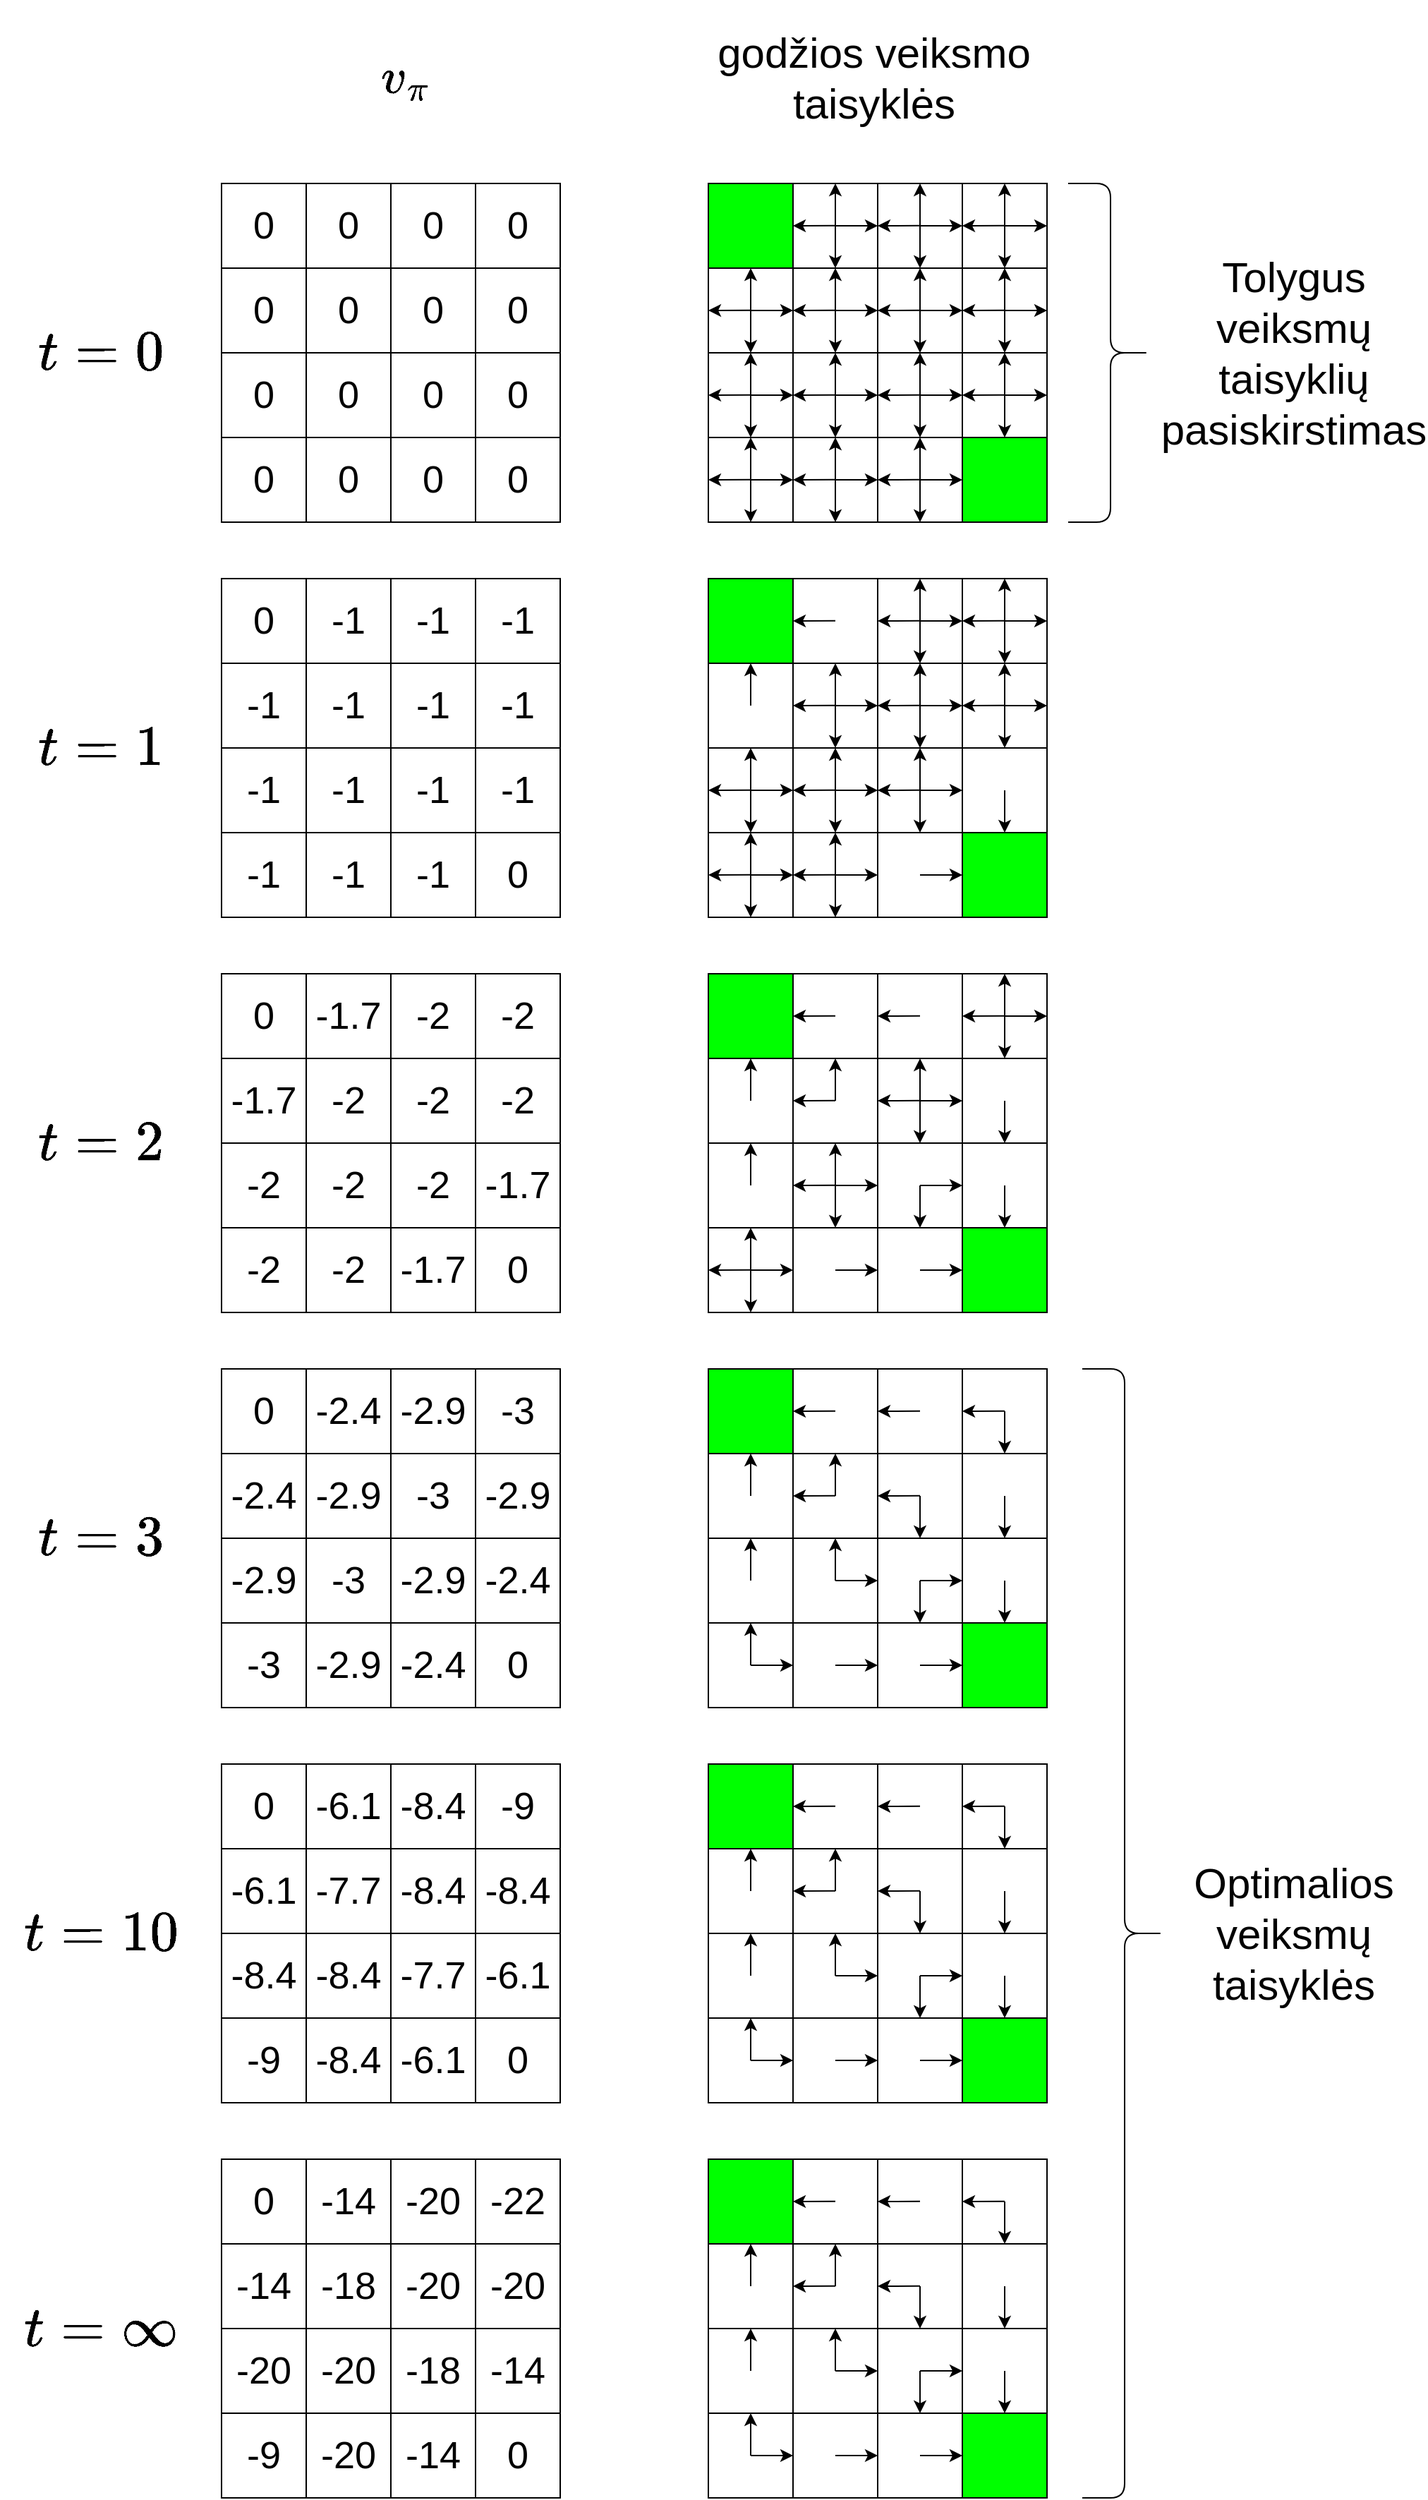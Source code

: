 <mxfile version="14.1.8" type="device"><diagram id="pDQFOqIE71HJpxFXGs6O" name="Page-1"><mxGraphModel dx="3022" dy="1932" grid="1" gridSize="10" guides="1" tooltips="1" connect="1" arrows="1" fold="1" page="1" pageScale="1" pageWidth="850" pageHeight="1100" math="1" shadow="0"><root><mxCell id="0"/><mxCell id="1" parent="0"/><mxCell id="aG_0cEzU0QdMfNvRk1Qw-1" value="&lt;font style=&quot;font-size: 27px&quot;&gt;0&lt;/font&gt;" style="rounded=0;whiteSpace=wrap;html=1;" vertex="1" parent="1"><mxGeometry x="140" y="280" width="60" height="60" as="geometry"/></mxCell><mxCell id="aG_0cEzU0QdMfNvRk1Qw-56" value="&lt;font style=&quot;font-size: 27px&quot;&gt;0&lt;/font&gt;" style="rounded=0;whiteSpace=wrap;html=1;" vertex="1" parent="1"><mxGeometry x="200" y="280" width="60" height="60" as="geometry"/></mxCell><mxCell id="aG_0cEzU0QdMfNvRk1Qw-57" value="&lt;font style=&quot;font-size: 27px&quot;&gt;0&lt;/font&gt;" style="rounded=0;whiteSpace=wrap;html=1;" vertex="1" parent="1"><mxGeometry x="80" y="280" width="60" height="60" as="geometry"/></mxCell><mxCell id="aG_0cEzU0QdMfNvRk1Qw-58" value="&lt;font style=&quot;font-size: 27px&quot;&gt;0&lt;/font&gt;" style="rounded=0;whiteSpace=wrap;html=1;" vertex="1" parent="1"><mxGeometry x="260" y="280" width="60" height="60" as="geometry"/></mxCell><mxCell id="aG_0cEzU0QdMfNvRk1Qw-60" value="&lt;font style=&quot;font-size: 27px&quot;&gt;0&lt;/font&gt;" style="rounded=0;whiteSpace=wrap;html=1;" vertex="1" parent="1"><mxGeometry x="140" y="340" width="60" height="60" as="geometry"/></mxCell><mxCell id="aG_0cEzU0QdMfNvRk1Qw-61" value="&lt;font style=&quot;font-size: 27px&quot;&gt;0&lt;/font&gt;" style="rounded=0;whiteSpace=wrap;html=1;" vertex="1" parent="1"><mxGeometry x="200" y="340" width="60" height="60" as="geometry"/></mxCell><mxCell id="aG_0cEzU0QdMfNvRk1Qw-62" value="&lt;font style=&quot;font-size: 27px&quot;&gt;0&lt;/font&gt;" style="rounded=0;whiteSpace=wrap;html=1;" vertex="1" parent="1"><mxGeometry x="80" y="340" width="60" height="60" as="geometry"/></mxCell><mxCell id="aG_0cEzU0QdMfNvRk1Qw-63" value="&lt;font style=&quot;font-size: 27px&quot;&gt;0&lt;/font&gt;" style="rounded=0;whiteSpace=wrap;html=1;" vertex="1" parent="1"><mxGeometry x="260" y="340" width="60" height="60" as="geometry"/></mxCell><mxCell id="aG_0cEzU0QdMfNvRk1Qw-65" value="&lt;font style=&quot;font-size: 27px&quot;&gt;0&lt;/font&gt;" style="rounded=0;whiteSpace=wrap;html=1;" vertex="1" parent="1"><mxGeometry x="140" y="400" width="60" height="60" as="geometry"/></mxCell><mxCell id="aG_0cEzU0QdMfNvRk1Qw-66" value="&lt;font style=&quot;font-size: 27px&quot;&gt;0&lt;/font&gt;" style="rounded=0;whiteSpace=wrap;html=1;" vertex="1" parent="1"><mxGeometry x="200" y="400" width="60" height="60" as="geometry"/></mxCell><mxCell id="aG_0cEzU0QdMfNvRk1Qw-67" value="&lt;font style=&quot;font-size: 27px&quot;&gt;0&lt;/font&gt;" style="rounded=0;whiteSpace=wrap;html=1;" vertex="1" parent="1"><mxGeometry x="80" y="400" width="60" height="60" as="geometry"/></mxCell><mxCell id="aG_0cEzU0QdMfNvRk1Qw-68" value="&lt;font style=&quot;font-size: 27px&quot;&gt;0&lt;/font&gt;" style="rounded=0;whiteSpace=wrap;html=1;" vertex="1" parent="1"><mxGeometry x="260" y="400" width="60" height="60" as="geometry"/></mxCell><mxCell id="aG_0cEzU0QdMfNvRk1Qw-70" value="&lt;font style=&quot;font-size: 27px&quot;&gt;0&lt;/font&gt;" style="rounded=0;whiteSpace=wrap;html=1;" vertex="1" parent="1"><mxGeometry x="140" y="460" width="60" height="60" as="geometry"/></mxCell><mxCell id="aG_0cEzU0QdMfNvRk1Qw-71" value="&lt;font style=&quot;font-size: 27px&quot;&gt;0&lt;/font&gt;" style="rounded=0;whiteSpace=wrap;html=1;" vertex="1" parent="1"><mxGeometry x="200" y="460" width="60" height="60" as="geometry"/></mxCell><mxCell id="aG_0cEzU0QdMfNvRk1Qw-72" value="&lt;font style=&quot;font-size: 27px&quot;&gt;0&lt;/font&gt;" style="rounded=0;whiteSpace=wrap;html=1;" vertex="1" parent="1"><mxGeometry x="80" y="460" width="60" height="60" as="geometry"/></mxCell><mxCell id="aG_0cEzU0QdMfNvRk1Qw-73" value="&lt;font style=&quot;font-size: 27px&quot;&gt;0&lt;/font&gt;" style="rounded=0;whiteSpace=wrap;html=1;" vertex="1" parent="1"><mxGeometry x="260" y="460" width="60" height="60" as="geometry"/></mxCell><mxCell id="aG_0cEzU0QdMfNvRk1Qw-85" value="" style="rounded=0;whiteSpace=wrap;html=1;" vertex="1" parent="1"><mxGeometry x="485" y="280" width="60" height="60" as="geometry"/></mxCell><mxCell id="aG_0cEzU0QdMfNvRk1Qw-86" value="" style="endArrow=classic;html=1;entryX=0.5;entryY=0;entryDx=0;entryDy=0;" edge="1" parent="1" target="aG_0cEzU0QdMfNvRk1Qw-85"><mxGeometry width="50" height="50" relative="1" as="geometry"><mxPoint x="515" y="310" as="sourcePoint"/><mxPoint x="565" y="260" as="targetPoint"/></mxGeometry></mxCell><mxCell id="aG_0cEzU0QdMfNvRk1Qw-87" value="" style="endArrow=classic;html=1;entryX=0.5;entryY=1;entryDx=0;entryDy=0;" edge="1" parent="1" target="aG_0cEzU0QdMfNvRk1Qw-85"><mxGeometry width="50" height="50" relative="1" as="geometry"><mxPoint x="515" y="310" as="sourcePoint"/><mxPoint x="515" y="280" as="targetPoint"/></mxGeometry></mxCell><mxCell id="aG_0cEzU0QdMfNvRk1Qw-88" value="" style="endArrow=classic;html=1;entryX=1;entryY=0.5;entryDx=0;entryDy=0;" edge="1" parent="1" target="aG_0cEzU0QdMfNvRk1Qw-85"><mxGeometry width="50" height="50" relative="1" as="geometry"><mxPoint x="515" y="310" as="sourcePoint"/><mxPoint x="515" y="340" as="targetPoint"/></mxGeometry></mxCell><mxCell id="aG_0cEzU0QdMfNvRk1Qw-89" value="" style="endArrow=classic;html=1;entryX=0;entryY=0.5;entryDx=0;entryDy=0;" edge="1" parent="1" target="aG_0cEzU0QdMfNvRk1Qw-85"><mxGeometry width="50" height="50" relative="1" as="geometry"><mxPoint x="515" y="309.9" as="sourcePoint"/><mxPoint x="545" y="309.9" as="targetPoint"/></mxGeometry></mxCell><mxCell id="aG_0cEzU0QdMfNvRk1Qw-90" value="" style="rounded=0;whiteSpace=wrap;html=1;" vertex="1" parent="1"><mxGeometry x="545" y="280" width="60" height="60" as="geometry"/></mxCell><mxCell id="aG_0cEzU0QdMfNvRk1Qw-91" value="" style="endArrow=classic;html=1;entryX=0.5;entryY=0;entryDx=0;entryDy=0;" edge="1" parent="1" target="aG_0cEzU0QdMfNvRk1Qw-90"><mxGeometry width="50" height="50" relative="1" as="geometry"><mxPoint x="575" y="310" as="sourcePoint"/><mxPoint x="625" y="260" as="targetPoint"/></mxGeometry></mxCell><mxCell id="aG_0cEzU0QdMfNvRk1Qw-92" value="" style="endArrow=classic;html=1;entryX=0.5;entryY=1;entryDx=0;entryDy=0;" edge="1" parent="1" target="aG_0cEzU0QdMfNvRk1Qw-90"><mxGeometry width="50" height="50" relative="1" as="geometry"><mxPoint x="575" y="310" as="sourcePoint"/><mxPoint x="575" y="280" as="targetPoint"/></mxGeometry></mxCell><mxCell id="aG_0cEzU0QdMfNvRk1Qw-93" value="" style="endArrow=classic;html=1;entryX=1;entryY=0.5;entryDx=0;entryDy=0;" edge="1" parent="1" target="aG_0cEzU0QdMfNvRk1Qw-90"><mxGeometry width="50" height="50" relative="1" as="geometry"><mxPoint x="575" y="310" as="sourcePoint"/><mxPoint x="575" y="340" as="targetPoint"/></mxGeometry></mxCell><mxCell id="aG_0cEzU0QdMfNvRk1Qw-94" value="" style="endArrow=classic;html=1;entryX=0;entryY=0.5;entryDx=0;entryDy=0;" edge="1" parent="1" target="aG_0cEzU0QdMfNvRk1Qw-90"><mxGeometry width="50" height="50" relative="1" as="geometry"><mxPoint x="575" y="309.9" as="sourcePoint"/><mxPoint x="605" y="309.9" as="targetPoint"/></mxGeometry></mxCell><mxCell id="aG_0cEzU0QdMfNvRk1Qw-95" value="" style="rounded=0;whiteSpace=wrap;html=1;" vertex="1" parent="1"><mxGeometry x="605" y="280" width="60" height="60" as="geometry"/></mxCell><mxCell id="aG_0cEzU0QdMfNvRk1Qw-96" value="" style="endArrow=classic;html=1;entryX=0.5;entryY=0;entryDx=0;entryDy=0;" edge="1" parent="1" target="aG_0cEzU0QdMfNvRk1Qw-95"><mxGeometry width="50" height="50" relative="1" as="geometry"><mxPoint x="635" y="310" as="sourcePoint"/><mxPoint x="685" y="260" as="targetPoint"/></mxGeometry></mxCell><mxCell id="aG_0cEzU0QdMfNvRk1Qw-97" value="" style="endArrow=classic;html=1;entryX=0.5;entryY=1;entryDx=0;entryDy=0;" edge="1" parent="1" target="aG_0cEzU0QdMfNvRk1Qw-95"><mxGeometry width="50" height="50" relative="1" as="geometry"><mxPoint x="635" y="310" as="sourcePoint"/><mxPoint x="635" y="280" as="targetPoint"/></mxGeometry></mxCell><mxCell id="aG_0cEzU0QdMfNvRk1Qw-98" value="" style="endArrow=classic;html=1;entryX=1;entryY=0.5;entryDx=0;entryDy=0;" edge="1" parent="1" target="aG_0cEzU0QdMfNvRk1Qw-95"><mxGeometry width="50" height="50" relative="1" as="geometry"><mxPoint x="635" y="310" as="sourcePoint"/><mxPoint x="635" y="340" as="targetPoint"/></mxGeometry></mxCell><mxCell id="aG_0cEzU0QdMfNvRk1Qw-99" value="" style="endArrow=classic;html=1;entryX=0;entryY=0.5;entryDx=0;entryDy=0;" edge="1" parent="1" target="aG_0cEzU0QdMfNvRk1Qw-95"><mxGeometry width="50" height="50" relative="1" as="geometry"><mxPoint x="635" y="309.9" as="sourcePoint"/><mxPoint x="665" y="309.9" as="targetPoint"/></mxGeometry></mxCell><mxCell id="aG_0cEzU0QdMfNvRk1Qw-105" value="" style="rounded=0;whiteSpace=wrap;html=1;" vertex="1" parent="1"><mxGeometry x="425" y="340" width="60" height="60" as="geometry"/></mxCell><mxCell id="aG_0cEzU0QdMfNvRk1Qw-106" value="" style="endArrow=classic;html=1;entryX=0.5;entryY=0;entryDx=0;entryDy=0;" edge="1" parent="1" target="aG_0cEzU0QdMfNvRk1Qw-105"><mxGeometry width="50" height="50" relative="1" as="geometry"><mxPoint x="455" y="370" as="sourcePoint"/><mxPoint x="505" y="320" as="targetPoint"/></mxGeometry></mxCell><mxCell id="aG_0cEzU0QdMfNvRk1Qw-107" value="" style="endArrow=classic;html=1;entryX=0.5;entryY=1;entryDx=0;entryDy=0;" edge="1" parent="1" target="aG_0cEzU0QdMfNvRk1Qw-105"><mxGeometry width="50" height="50" relative="1" as="geometry"><mxPoint x="455" y="370" as="sourcePoint"/><mxPoint x="455" y="340" as="targetPoint"/></mxGeometry></mxCell><mxCell id="aG_0cEzU0QdMfNvRk1Qw-108" value="" style="endArrow=classic;html=1;entryX=1;entryY=0.5;entryDx=0;entryDy=0;" edge="1" parent="1" target="aG_0cEzU0QdMfNvRk1Qw-105"><mxGeometry width="50" height="50" relative="1" as="geometry"><mxPoint x="455" y="370" as="sourcePoint"/><mxPoint x="455" y="400" as="targetPoint"/></mxGeometry></mxCell><mxCell id="aG_0cEzU0QdMfNvRk1Qw-109" value="" style="endArrow=classic;html=1;entryX=0;entryY=0.5;entryDx=0;entryDy=0;" edge="1" parent="1" target="aG_0cEzU0QdMfNvRk1Qw-105"><mxGeometry width="50" height="50" relative="1" as="geometry"><mxPoint x="455" y="369.9" as="sourcePoint"/><mxPoint x="485" y="369.9" as="targetPoint"/></mxGeometry></mxCell><mxCell id="aG_0cEzU0QdMfNvRk1Qw-110" value="" style="rounded=0;whiteSpace=wrap;html=1;" vertex="1" parent="1"><mxGeometry x="485" y="340" width="60" height="60" as="geometry"/></mxCell><mxCell id="aG_0cEzU0QdMfNvRk1Qw-111" value="" style="endArrow=classic;html=1;entryX=0.5;entryY=0;entryDx=0;entryDy=0;" edge="1" parent="1" target="aG_0cEzU0QdMfNvRk1Qw-110"><mxGeometry width="50" height="50" relative="1" as="geometry"><mxPoint x="515" y="370" as="sourcePoint"/><mxPoint x="565" y="320" as="targetPoint"/></mxGeometry></mxCell><mxCell id="aG_0cEzU0QdMfNvRk1Qw-112" value="" style="endArrow=classic;html=1;entryX=0.5;entryY=1;entryDx=0;entryDy=0;" edge="1" parent="1" target="aG_0cEzU0QdMfNvRk1Qw-110"><mxGeometry width="50" height="50" relative="1" as="geometry"><mxPoint x="515" y="370" as="sourcePoint"/><mxPoint x="515" y="340" as="targetPoint"/></mxGeometry></mxCell><mxCell id="aG_0cEzU0QdMfNvRk1Qw-113" value="" style="endArrow=classic;html=1;entryX=1;entryY=0.5;entryDx=0;entryDy=0;" edge="1" parent="1" target="aG_0cEzU0QdMfNvRk1Qw-110"><mxGeometry width="50" height="50" relative="1" as="geometry"><mxPoint x="515" y="370" as="sourcePoint"/><mxPoint x="515" y="400" as="targetPoint"/></mxGeometry></mxCell><mxCell id="aG_0cEzU0QdMfNvRk1Qw-114" value="" style="endArrow=classic;html=1;entryX=0;entryY=0.5;entryDx=0;entryDy=0;" edge="1" parent="1" target="aG_0cEzU0QdMfNvRk1Qw-110"><mxGeometry width="50" height="50" relative="1" as="geometry"><mxPoint x="515" y="369.9" as="sourcePoint"/><mxPoint x="545" y="369.9" as="targetPoint"/></mxGeometry></mxCell><mxCell id="aG_0cEzU0QdMfNvRk1Qw-115" value="" style="rounded=0;whiteSpace=wrap;html=1;" vertex="1" parent="1"><mxGeometry x="545" y="340" width="60" height="60" as="geometry"/></mxCell><mxCell id="aG_0cEzU0QdMfNvRk1Qw-116" value="" style="endArrow=classic;html=1;entryX=0.5;entryY=0;entryDx=0;entryDy=0;" edge="1" parent="1" target="aG_0cEzU0QdMfNvRk1Qw-115"><mxGeometry width="50" height="50" relative="1" as="geometry"><mxPoint x="575" y="370" as="sourcePoint"/><mxPoint x="625" y="320" as="targetPoint"/></mxGeometry></mxCell><mxCell id="aG_0cEzU0QdMfNvRk1Qw-117" value="" style="endArrow=classic;html=1;entryX=0.5;entryY=1;entryDx=0;entryDy=0;" edge="1" parent="1" target="aG_0cEzU0QdMfNvRk1Qw-115"><mxGeometry width="50" height="50" relative="1" as="geometry"><mxPoint x="575" y="370" as="sourcePoint"/><mxPoint x="575" y="340" as="targetPoint"/></mxGeometry></mxCell><mxCell id="aG_0cEzU0QdMfNvRk1Qw-118" value="" style="endArrow=classic;html=1;entryX=1;entryY=0.5;entryDx=0;entryDy=0;" edge="1" parent="1" target="aG_0cEzU0QdMfNvRk1Qw-115"><mxGeometry width="50" height="50" relative="1" as="geometry"><mxPoint x="575" y="370" as="sourcePoint"/><mxPoint x="575" y="400" as="targetPoint"/></mxGeometry></mxCell><mxCell id="aG_0cEzU0QdMfNvRk1Qw-119" value="" style="endArrow=classic;html=1;entryX=0;entryY=0.5;entryDx=0;entryDy=0;" edge="1" parent="1" target="aG_0cEzU0QdMfNvRk1Qw-115"><mxGeometry width="50" height="50" relative="1" as="geometry"><mxPoint x="575" y="369.9" as="sourcePoint"/><mxPoint x="605" y="369.9" as="targetPoint"/></mxGeometry></mxCell><mxCell id="aG_0cEzU0QdMfNvRk1Qw-120" value="" style="rounded=0;whiteSpace=wrap;html=1;" vertex="1" parent="1"><mxGeometry x="605" y="340" width="60" height="60" as="geometry"/></mxCell><mxCell id="aG_0cEzU0QdMfNvRk1Qw-121" value="" style="endArrow=classic;html=1;entryX=0.5;entryY=0;entryDx=0;entryDy=0;" edge="1" parent="1" target="aG_0cEzU0QdMfNvRk1Qw-120"><mxGeometry width="50" height="50" relative="1" as="geometry"><mxPoint x="635" y="370" as="sourcePoint"/><mxPoint x="685" y="320" as="targetPoint"/></mxGeometry></mxCell><mxCell id="aG_0cEzU0QdMfNvRk1Qw-122" value="" style="endArrow=classic;html=1;entryX=0.5;entryY=1;entryDx=0;entryDy=0;" edge="1" parent="1" target="aG_0cEzU0QdMfNvRk1Qw-120"><mxGeometry width="50" height="50" relative="1" as="geometry"><mxPoint x="635" y="370" as="sourcePoint"/><mxPoint x="635" y="340" as="targetPoint"/></mxGeometry></mxCell><mxCell id="aG_0cEzU0QdMfNvRk1Qw-123" value="" style="endArrow=classic;html=1;entryX=1;entryY=0.5;entryDx=0;entryDy=0;" edge="1" parent="1" target="aG_0cEzU0QdMfNvRk1Qw-120"><mxGeometry width="50" height="50" relative="1" as="geometry"><mxPoint x="635" y="370" as="sourcePoint"/><mxPoint x="635" y="400" as="targetPoint"/></mxGeometry></mxCell><mxCell id="aG_0cEzU0QdMfNvRk1Qw-124" value="" style="endArrow=classic;html=1;entryX=0;entryY=0.5;entryDx=0;entryDy=0;" edge="1" parent="1" target="aG_0cEzU0QdMfNvRk1Qw-120"><mxGeometry width="50" height="50" relative="1" as="geometry"><mxPoint x="635" y="369.9" as="sourcePoint"/><mxPoint x="665" y="369.9" as="targetPoint"/></mxGeometry></mxCell><mxCell id="aG_0cEzU0QdMfNvRk1Qw-130" value="" style="rounded=0;whiteSpace=wrap;html=1;" vertex="1" parent="1"><mxGeometry x="425" y="400" width="60" height="60" as="geometry"/></mxCell><mxCell id="aG_0cEzU0QdMfNvRk1Qw-131" value="" style="endArrow=classic;html=1;entryX=0.5;entryY=0;entryDx=0;entryDy=0;" edge="1" parent="1" target="aG_0cEzU0QdMfNvRk1Qw-130"><mxGeometry width="50" height="50" relative="1" as="geometry"><mxPoint x="455" y="430" as="sourcePoint"/><mxPoint x="505" y="380" as="targetPoint"/></mxGeometry></mxCell><mxCell id="aG_0cEzU0QdMfNvRk1Qw-132" value="" style="endArrow=classic;html=1;entryX=0.5;entryY=1;entryDx=0;entryDy=0;" edge="1" parent="1" target="aG_0cEzU0QdMfNvRk1Qw-130"><mxGeometry width="50" height="50" relative="1" as="geometry"><mxPoint x="455" y="430" as="sourcePoint"/><mxPoint x="455" y="400" as="targetPoint"/></mxGeometry></mxCell><mxCell id="aG_0cEzU0QdMfNvRk1Qw-133" value="" style="endArrow=classic;html=1;entryX=1;entryY=0.5;entryDx=0;entryDy=0;" edge="1" parent="1" target="aG_0cEzU0QdMfNvRk1Qw-130"><mxGeometry width="50" height="50" relative="1" as="geometry"><mxPoint x="455" y="430" as="sourcePoint"/><mxPoint x="455" y="460" as="targetPoint"/></mxGeometry></mxCell><mxCell id="aG_0cEzU0QdMfNvRk1Qw-134" value="" style="endArrow=classic;html=1;entryX=0;entryY=0.5;entryDx=0;entryDy=0;" edge="1" parent="1" target="aG_0cEzU0QdMfNvRk1Qw-130"><mxGeometry width="50" height="50" relative="1" as="geometry"><mxPoint x="455" y="429.9" as="sourcePoint"/><mxPoint x="485" y="429.9" as="targetPoint"/></mxGeometry></mxCell><mxCell id="aG_0cEzU0QdMfNvRk1Qw-135" value="" style="rounded=0;whiteSpace=wrap;html=1;" vertex="1" parent="1"><mxGeometry x="485" y="400" width="60" height="60" as="geometry"/></mxCell><mxCell id="aG_0cEzU0QdMfNvRk1Qw-136" value="" style="endArrow=classic;html=1;entryX=0.5;entryY=0;entryDx=0;entryDy=0;" edge="1" parent="1" target="aG_0cEzU0QdMfNvRk1Qw-135"><mxGeometry width="50" height="50" relative="1" as="geometry"><mxPoint x="515" y="430" as="sourcePoint"/><mxPoint x="565" y="380" as="targetPoint"/></mxGeometry></mxCell><mxCell id="aG_0cEzU0QdMfNvRk1Qw-137" value="" style="endArrow=classic;html=1;entryX=0.5;entryY=1;entryDx=0;entryDy=0;" edge="1" parent="1" target="aG_0cEzU0QdMfNvRk1Qw-135"><mxGeometry width="50" height="50" relative="1" as="geometry"><mxPoint x="515" y="430" as="sourcePoint"/><mxPoint x="515" y="400" as="targetPoint"/></mxGeometry></mxCell><mxCell id="aG_0cEzU0QdMfNvRk1Qw-138" value="" style="endArrow=classic;html=1;entryX=1;entryY=0.5;entryDx=0;entryDy=0;" edge="1" parent="1" target="aG_0cEzU0QdMfNvRk1Qw-135"><mxGeometry width="50" height="50" relative="1" as="geometry"><mxPoint x="515" y="430" as="sourcePoint"/><mxPoint x="515" y="460" as="targetPoint"/></mxGeometry></mxCell><mxCell id="aG_0cEzU0QdMfNvRk1Qw-139" value="" style="endArrow=classic;html=1;entryX=0;entryY=0.5;entryDx=0;entryDy=0;" edge="1" parent="1" target="aG_0cEzU0QdMfNvRk1Qw-135"><mxGeometry width="50" height="50" relative="1" as="geometry"><mxPoint x="515" y="429.9" as="sourcePoint"/><mxPoint x="545" y="429.9" as="targetPoint"/></mxGeometry></mxCell><mxCell id="aG_0cEzU0QdMfNvRk1Qw-140" value="" style="rounded=0;whiteSpace=wrap;html=1;" vertex="1" parent="1"><mxGeometry x="545" y="400" width="60" height="60" as="geometry"/></mxCell><mxCell id="aG_0cEzU0QdMfNvRk1Qw-141" value="" style="endArrow=classic;html=1;entryX=0.5;entryY=0;entryDx=0;entryDy=0;" edge="1" parent="1" target="aG_0cEzU0QdMfNvRk1Qw-140"><mxGeometry width="50" height="50" relative="1" as="geometry"><mxPoint x="575" y="430" as="sourcePoint"/><mxPoint x="625" y="380" as="targetPoint"/></mxGeometry></mxCell><mxCell id="aG_0cEzU0QdMfNvRk1Qw-142" value="" style="endArrow=classic;html=1;entryX=0.5;entryY=1;entryDx=0;entryDy=0;" edge="1" parent="1" target="aG_0cEzU0QdMfNvRk1Qw-140"><mxGeometry width="50" height="50" relative="1" as="geometry"><mxPoint x="575" y="430" as="sourcePoint"/><mxPoint x="575" y="400" as="targetPoint"/></mxGeometry></mxCell><mxCell id="aG_0cEzU0QdMfNvRk1Qw-143" value="" style="endArrow=classic;html=1;entryX=1;entryY=0.5;entryDx=0;entryDy=0;" edge="1" parent="1" target="aG_0cEzU0QdMfNvRk1Qw-140"><mxGeometry width="50" height="50" relative="1" as="geometry"><mxPoint x="575" y="430" as="sourcePoint"/><mxPoint x="575" y="460" as="targetPoint"/></mxGeometry></mxCell><mxCell id="aG_0cEzU0QdMfNvRk1Qw-144" value="" style="endArrow=classic;html=1;entryX=0;entryY=0.5;entryDx=0;entryDy=0;" edge="1" parent="1" target="aG_0cEzU0QdMfNvRk1Qw-140"><mxGeometry width="50" height="50" relative="1" as="geometry"><mxPoint x="575" y="429.9" as="sourcePoint"/><mxPoint x="605" y="429.9" as="targetPoint"/></mxGeometry></mxCell><mxCell id="aG_0cEzU0QdMfNvRk1Qw-145" value="" style="rounded=0;whiteSpace=wrap;html=1;" vertex="1" parent="1"><mxGeometry x="605" y="400" width="60" height="60" as="geometry"/></mxCell><mxCell id="aG_0cEzU0QdMfNvRk1Qw-146" value="" style="endArrow=classic;html=1;entryX=0.5;entryY=0;entryDx=0;entryDy=0;" edge="1" parent="1" target="aG_0cEzU0QdMfNvRk1Qw-145"><mxGeometry width="50" height="50" relative="1" as="geometry"><mxPoint x="635" y="430" as="sourcePoint"/><mxPoint x="685" y="380" as="targetPoint"/></mxGeometry></mxCell><mxCell id="aG_0cEzU0QdMfNvRk1Qw-147" value="" style="endArrow=classic;html=1;entryX=0.5;entryY=1;entryDx=0;entryDy=0;" edge="1" parent="1" target="aG_0cEzU0QdMfNvRk1Qw-145"><mxGeometry width="50" height="50" relative="1" as="geometry"><mxPoint x="635" y="430" as="sourcePoint"/><mxPoint x="635" y="400" as="targetPoint"/></mxGeometry></mxCell><mxCell id="aG_0cEzU0QdMfNvRk1Qw-148" value="" style="endArrow=classic;html=1;entryX=1;entryY=0.5;entryDx=0;entryDy=0;" edge="1" parent="1" target="aG_0cEzU0QdMfNvRk1Qw-145"><mxGeometry width="50" height="50" relative="1" as="geometry"><mxPoint x="635" y="430" as="sourcePoint"/><mxPoint x="635" y="460" as="targetPoint"/></mxGeometry></mxCell><mxCell id="aG_0cEzU0QdMfNvRk1Qw-149" value="" style="endArrow=classic;html=1;entryX=0;entryY=0.5;entryDx=0;entryDy=0;" edge="1" parent="1" target="aG_0cEzU0QdMfNvRk1Qw-145"><mxGeometry width="50" height="50" relative="1" as="geometry"><mxPoint x="635" y="429.9" as="sourcePoint"/><mxPoint x="665" y="429.9" as="targetPoint"/></mxGeometry></mxCell><mxCell id="aG_0cEzU0QdMfNvRk1Qw-155" value="" style="rounded=0;whiteSpace=wrap;html=1;" vertex="1" parent="1"><mxGeometry x="425" y="460" width="60" height="60" as="geometry"/></mxCell><mxCell id="aG_0cEzU0QdMfNvRk1Qw-156" value="" style="endArrow=classic;html=1;entryX=0.5;entryY=0;entryDx=0;entryDy=0;" edge="1" parent="1" target="aG_0cEzU0QdMfNvRk1Qw-155"><mxGeometry width="50" height="50" relative="1" as="geometry"><mxPoint x="455" y="490" as="sourcePoint"/><mxPoint x="505" y="440" as="targetPoint"/></mxGeometry></mxCell><mxCell id="aG_0cEzU0QdMfNvRk1Qw-157" value="" style="endArrow=classic;html=1;entryX=0.5;entryY=1;entryDx=0;entryDy=0;" edge="1" parent="1" target="aG_0cEzU0QdMfNvRk1Qw-155"><mxGeometry width="50" height="50" relative="1" as="geometry"><mxPoint x="455" y="490" as="sourcePoint"/><mxPoint x="455" y="460" as="targetPoint"/></mxGeometry></mxCell><mxCell id="aG_0cEzU0QdMfNvRk1Qw-158" value="" style="endArrow=classic;html=1;entryX=1;entryY=0.5;entryDx=0;entryDy=0;" edge="1" parent="1" target="aG_0cEzU0QdMfNvRk1Qw-155"><mxGeometry width="50" height="50" relative="1" as="geometry"><mxPoint x="455" y="490" as="sourcePoint"/><mxPoint x="455" y="520" as="targetPoint"/></mxGeometry></mxCell><mxCell id="aG_0cEzU0QdMfNvRk1Qw-159" value="" style="endArrow=classic;html=1;entryX=0;entryY=0.5;entryDx=0;entryDy=0;" edge="1" parent="1" target="aG_0cEzU0QdMfNvRk1Qw-155"><mxGeometry width="50" height="50" relative="1" as="geometry"><mxPoint x="455" y="489.9" as="sourcePoint"/><mxPoint x="485" y="489.9" as="targetPoint"/></mxGeometry></mxCell><mxCell id="aG_0cEzU0QdMfNvRk1Qw-160" value="" style="rounded=0;whiteSpace=wrap;html=1;" vertex="1" parent="1"><mxGeometry x="485" y="460" width="60" height="60" as="geometry"/></mxCell><mxCell id="aG_0cEzU0QdMfNvRk1Qw-161" value="" style="endArrow=classic;html=1;entryX=0.5;entryY=0;entryDx=0;entryDy=0;" edge="1" parent="1" target="aG_0cEzU0QdMfNvRk1Qw-160"><mxGeometry width="50" height="50" relative="1" as="geometry"><mxPoint x="515" y="490" as="sourcePoint"/><mxPoint x="565" y="440" as="targetPoint"/></mxGeometry></mxCell><mxCell id="aG_0cEzU0QdMfNvRk1Qw-162" value="" style="endArrow=classic;html=1;entryX=0.5;entryY=1;entryDx=0;entryDy=0;" edge="1" parent="1" target="aG_0cEzU0QdMfNvRk1Qw-160"><mxGeometry width="50" height="50" relative="1" as="geometry"><mxPoint x="515" y="490" as="sourcePoint"/><mxPoint x="515" y="460" as="targetPoint"/></mxGeometry></mxCell><mxCell id="aG_0cEzU0QdMfNvRk1Qw-163" value="" style="endArrow=classic;html=1;entryX=1;entryY=0.5;entryDx=0;entryDy=0;" edge="1" parent="1" target="aG_0cEzU0QdMfNvRk1Qw-160"><mxGeometry width="50" height="50" relative="1" as="geometry"><mxPoint x="515" y="490" as="sourcePoint"/><mxPoint x="515" y="520" as="targetPoint"/></mxGeometry></mxCell><mxCell id="aG_0cEzU0QdMfNvRk1Qw-164" value="" style="endArrow=classic;html=1;entryX=0;entryY=0.5;entryDx=0;entryDy=0;" edge="1" parent="1" target="aG_0cEzU0QdMfNvRk1Qw-160"><mxGeometry width="50" height="50" relative="1" as="geometry"><mxPoint x="515" y="489.9" as="sourcePoint"/><mxPoint x="545" y="489.9" as="targetPoint"/></mxGeometry></mxCell><mxCell id="aG_0cEzU0QdMfNvRk1Qw-165" value="" style="rounded=0;whiteSpace=wrap;html=1;" vertex="1" parent="1"><mxGeometry x="545" y="460" width="60" height="60" as="geometry"/></mxCell><mxCell id="aG_0cEzU0QdMfNvRk1Qw-166" value="" style="endArrow=classic;html=1;entryX=0.5;entryY=0;entryDx=0;entryDy=0;" edge="1" parent="1" target="aG_0cEzU0QdMfNvRk1Qw-165"><mxGeometry width="50" height="50" relative="1" as="geometry"><mxPoint x="575" y="490" as="sourcePoint"/><mxPoint x="625" y="440" as="targetPoint"/></mxGeometry></mxCell><mxCell id="aG_0cEzU0QdMfNvRk1Qw-167" value="" style="endArrow=classic;html=1;entryX=0.5;entryY=1;entryDx=0;entryDy=0;" edge="1" parent="1" target="aG_0cEzU0QdMfNvRk1Qw-165"><mxGeometry width="50" height="50" relative="1" as="geometry"><mxPoint x="575" y="490" as="sourcePoint"/><mxPoint x="575" y="460" as="targetPoint"/></mxGeometry></mxCell><mxCell id="aG_0cEzU0QdMfNvRk1Qw-168" value="" style="endArrow=classic;html=1;entryX=1;entryY=0.5;entryDx=0;entryDy=0;" edge="1" parent="1" target="aG_0cEzU0QdMfNvRk1Qw-165"><mxGeometry width="50" height="50" relative="1" as="geometry"><mxPoint x="575" y="490" as="sourcePoint"/><mxPoint x="575" y="520" as="targetPoint"/></mxGeometry></mxCell><mxCell id="aG_0cEzU0QdMfNvRk1Qw-169" value="" style="endArrow=classic;html=1;entryX=0;entryY=0.5;entryDx=0;entryDy=0;" edge="1" parent="1" target="aG_0cEzU0QdMfNvRk1Qw-165"><mxGeometry width="50" height="50" relative="1" as="geometry"><mxPoint x="575" y="489.9" as="sourcePoint"/><mxPoint x="605" y="489.9" as="targetPoint"/></mxGeometry></mxCell><mxCell id="aG_0cEzU0QdMfNvRk1Qw-205" value="" style="rounded=0;whiteSpace=wrap;html=1;fillColor=#00FF00;" vertex="1" parent="1"><mxGeometry x="425" y="280" width="60" height="60" as="geometry"/></mxCell><mxCell id="aG_0cEzU0QdMfNvRk1Qw-206" value="" style="rounded=0;whiteSpace=wrap;html=1;fillColor=#00FF00;" vertex="1" parent="1"><mxGeometry x="605" y="460" width="60" height="60" as="geometry"/></mxCell><mxCell id="aG_0cEzU0QdMfNvRk1Qw-349" value="&lt;font style=&quot;font-size: 34px&quot;&gt;$$t=0$$&lt;/font&gt;" style="text;html=1;strokeColor=none;fillColor=none;align=center;verticalAlign=middle;whiteSpace=wrap;rounded=0;" vertex="1" parent="1"><mxGeometry x="-60" y="370" width="110" height="60" as="geometry"/></mxCell><mxCell id="aG_0cEzU0QdMfNvRk1Qw-350" value="&lt;font style=&quot;font-size: 34px&quot;&gt;$$t=1$$&lt;/font&gt;" style="text;html=1;strokeColor=none;fillColor=none;align=center;verticalAlign=middle;whiteSpace=wrap;rounded=0;" vertex="1" parent="1"><mxGeometry x="-60" y="650" width="110" height="60" as="geometry"/></mxCell><mxCell id="aG_0cEzU0QdMfNvRk1Qw-445" value="" style="rounded=0;whiteSpace=wrap;html=1;" vertex="1" parent="1"><mxGeometry x="485" y="560" width="60" height="60" as="geometry"/></mxCell><mxCell id="aG_0cEzU0QdMfNvRk1Qw-449" value="" style="endArrow=classic;html=1;entryX=0;entryY=0.5;entryDx=0;entryDy=0;" edge="1" parent="1" target="aG_0cEzU0QdMfNvRk1Qw-445"><mxGeometry width="50" height="50" relative="1" as="geometry"><mxPoint x="515" y="589.9" as="sourcePoint"/><mxPoint x="545" y="589.9" as="targetPoint"/></mxGeometry></mxCell><mxCell id="aG_0cEzU0QdMfNvRk1Qw-450" value="" style="rounded=0;whiteSpace=wrap;html=1;" vertex="1" parent="1"><mxGeometry x="545" y="560" width="60" height="60" as="geometry"/></mxCell><mxCell id="aG_0cEzU0QdMfNvRk1Qw-451" value="" style="endArrow=classic;html=1;entryX=0.5;entryY=0;entryDx=0;entryDy=0;" edge="1" parent="1" target="aG_0cEzU0QdMfNvRk1Qw-450"><mxGeometry width="50" height="50" relative="1" as="geometry"><mxPoint x="575" y="590" as="sourcePoint"/><mxPoint x="625" y="540" as="targetPoint"/></mxGeometry></mxCell><mxCell id="aG_0cEzU0QdMfNvRk1Qw-452" value="" style="endArrow=classic;html=1;entryX=0.5;entryY=1;entryDx=0;entryDy=0;" edge="1" parent="1" target="aG_0cEzU0QdMfNvRk1Qw-450"><mxGeometry width="50" height="50" relative="1" as="geometry"><mxPoint x="575" y="590" as="sourcePoint"/><mxPoint x="575" y="560" as="targetPoint"/></mxGeometry></mxCell><mxCell id="aG_0cEzU0QdMfNvRk1Qw-453" value="" style="endArrow=classic;html=1;entryX=1;entryY=0.5;entryDx=0;entryDy=0;" edge="1" parent="1" target="aG_0cEzU0QdMfNvRk1Qw-450"><mxGeometry width="50" height="50" relative="1" as="geometry"><mxPoint x="575" y="590" as="sourcePoint"/><mxPoint x="575" y="620" as="targetPoint"/></mxGeometry></mxCell><mxCell id="aG_0cEzU0QdMfNvRk1Qw-454" value="" style="endArrow=classic;html=1;entryX=0;entryY=0.5;entryDx=0;entryDy=0;" edge="1" parent="1" target="aG_0cEzU0QdMfNvRk1Qw-450"><mxGeometry width="50" height="50" relative="1" as="geometry"><mxPoint x="575" y="589.9" as="sourcePoint"/><mxPoint x="605" y="589.9" as="targetPoint"/></mxGeometry></mxCell><mxCell id="aG_0cEzU0QdMfNvRk1Qw-455" value="" style="rounded=0;whiteSpace=wrap;html=1;" vertex="1" parent="1"><mxGeometry x="605" y="560" width="60" height="60" as="geometry"/></mxCell><mxCell id="aG_0cEzU0QdMfNvRk1Qw-456" value="" style="endArrow=classic;html=1;entryX=0.5;entryY=0;entryDx=0;entryDy=0;" edge="1" parent="1" target="aG_0cEzU0QdMfNvRk1Qw-455"><mxGeometry width="50" height="50" relative="1" as="geometry"><mxPoint x="635" y="590" as="sourcePoint"/><mxPoint x="685" y="540" as="targetPoint"/></mxGeometry></mxCell><mxCell id="aG_0cEzU0QdMfNvRk1Qw-457" value="" style="endArrow=classic;html=1;entryX=0.5;entryY=1;entryDx=0;entryDy=0;" edge="1" parent="1" target="aG_0cEzU0QdMfNvRk1Qw-455"><mxGeometry width="50" height="50" relative="1" as="geometry"><mxPoint x="635" y="590" as="sourcePoint"/><mxPoint x="635" y="560" as="targetPoint"/></mxGeometry></mxCell><mxCell id="aG_0cEzU0QdMfNvRk1Qw-458" value="" style="endArrow=classic;html=1;entryX=1;entryY=0.5;entryDx=0;entryDy=0;" edge="1" parent="1" target="aG_0cEzU0QdMfNvRk1Qw-455"><mxGeometry width="50" height="50" relative="1" as="geometry"><mxPoint x="635" y="590" as="sourcePoint"/><mxPoint x="635" y="620" as="targetPoint"/></mxGeometry></mxCell><mxCell id="aG_0cEzU0QdMfNvRk1Qw-459" value="" style="endArrow=classic;html=1;entryX=0;entryY=0.5;entryDx=0;entryDy=0;" edge="1" parent="1" target="aG_0cEzU0QdMfNvRk1Qw-455"><mxGeometry width="50" height="50" relative="1" as="geometry"><mxPoint x="635" y="589.9" as="sourcePoint"/><mxPoint x="665" y="589.9" as="targetPoint"/></mxGeometry></mxCell><mxCell id="aG_0cEzU0QdMfNvRk1Qw-460" value="" style="rounded=0;whiteSpace=wrap;html=1;" vertex="1" parent="1"><mxGeometry x="425" y="620" width="60" height="60" as="geometry"/></mxCell><mxCell id="aG_0cEzU0QdMfNvRk1Qw-461" value="" style="endArrow=classic;html=1;entryX=0.5;entryY=0;entryDx=0;entryDy=0;" edge="1" parent="1" target="aG_0cEzU0QdMfNvRk1Qw-460"><mxGeometry width="50" height="50" relative="1" as="geometry"><mxPoint x="455" y="650" as="sourcePoint"/><mxPoint x="505" y="600" as="targetPoint"/></mxGeometry></mxCell><mxCell id="aG_0cEzU0QdMfNvRk1Qw-465" value="" style="rounded=0;whiteSpace=wrap;html=1;" vertex="1" parent="1"><mxGeometry x="485" y="620" width="60" height="60" as="geometry"/></mxCell><mxCell id="aG_0cEzU0QdMfNvRk1Qw-466" value="" style="endArrow=classic;html=1;entryX=0.5;entryY=0;entryDx=0;entryDy=0;" edge="1" parent="1" target="aG_0cEzU0QdMfNvRk1Qw-465"><mxGeometry width="50" height="50" relative="1" as="geometry"><mxPoint x="515" y="650" as="sourcePoint"/><mxPoint x="565" y="600" as="targetPoint"/></mxGeometry></mxCell><mxCell id="aG_0cEzU0QdMfNvRk1Qw-467" value="" style="endArrow=classic;html=1;entryX=0.5;entryY=1;entryDx=0;entryDy=0;" edge="1" parent="1" target="aG_0cEzU0QdMfNvRk1Qw-465"><mxGeometry width="50" height="50" relative="1" as="geometry"><mxPoint x="515" y="650" as="sourcePoint"/><mxPoint x="515" y="620" as="targetPoint"/></mxGeometry></mxCell><mxCell id="aG_0cEzU0QdMfNvRk1Qw-468" value="" style="endArrow=classic;html=1;entryX=1;entryY=0.5;entryDx=0;entryDy=0;" edge="1" parent="1" target="aG_0cEzU0QdMfNvRk1Qw-465"><mxGeometry width="50" height="50" relative="1" as="geometry"><mxPoint x="515" y="650" as="sourcePoint"/><mxPoint x="515" y="680" as="targetPoint"/></mxGeometry></mxCell><mxCell id="aG_0cEzU0QdMfNvRk1Qw-469" value="" style="endArrow=classic;html=1;entryX=0;entryY=0.5;entryDx=0;entryDy=0;" edge="1" parent="1" target="aG_0cEzU0QdMfNvRk1Qw-465"><mxGeometry width="50" height="50" relative="1" as="geometry"><mxPoint x="515" y="649.9" as="sourcePoint"/><mxPoint x="545" y="649.9" as="targetPoint"/></mxGeometry></mxCell><mxCell id="aG_0cEzU0QdMfNvRk1Qw-470" value="" style="rounded=0;whiteSpace=wrap;html=1;" vertex="1" parent="1"><mxGeometry x="545" y="620" width="60" height="60" as="geometry"/></mxCell><mxCell id="aG_0cEzU0QdMfNvRk1Qw-471" value="" style="endArrow=classic;html=1;entryX=0.5;entryY=0;entryDx=0;entryDy=0;" edge="1" parent="1" target="aG_0cEzU0QdMfNvRk1Qw-470"><mxGeometry width="50" height="50" relative="1" as="geometry"><mxPoint x="575" y="650" as="sourcePoint"/><mxPoint x="625" y="600" as="targetPoint"/></mxGeometry></mxCell><mxCell id="aG_0cEzU0QdMfNvRk1Qw-472" value="" style="endArrow=classic;html=1;entryX=0.5;entryY=1;entryDx=0;entryDy=0;" edge="1" parent="1" target="aG_0cEzU0QdMfNvRk1Qw-470"><mxGeometry width="50" height="50" relative="1" as="geometry"><mxPoint x="575" y="650" as="sourcePoint"/><mxPoint x="575" y="620" as="targetPoint"/></mxGeometry></mxCell><mxCell id="aG_0cEzU0QdMfNvRk1Qw-473" value="" style="endArrow=classic;html=1;entryX=1;entryY=0.5;entryDx=0;entryDy=0;" edge="1" parent="1" target="aG_0cEzU0QdMfNvRk1Qw-470"><mxGeometry width="50" height="50" relative="1" as="geometry"><mxPoint x="575" y="650" as="sourcePoint"/><mxPoint x="575" y="680" as="targetPoint"/></mxGeometry></mxCell><mxCell id="aG_0cEzU0QdMfNvRk1Qw-474" value="" style="endArrow=classic;html=1;entryX=0;entryY=0.5;entryDx=0;entryDy=0;" edge="1" parent="1" target="aG_0cEzU0QdMfNvRk1Qw-470"><mxGeometry width="50" height="50" relative="1" as="geometry"><mxPoint x="575" y="649.9" as="sourcePoint"/><mxPoint x="605" y="649.9" as="targetPoint"/></mxGeometry></mxCell><mxCell id="aG_0cEzU0QdMfNvRk1Qw-475" value="" style="rounded=0;whiteSpace=wrap;html=1;" vertex="1" parent="1"><mxGeometry x="605" y="620" width="60" height="60" as="geometry"/></mxCell><mxCell id="aG_0cEzU0QdMfNvRk1Qw-476" value="" style="endArrow=classic;html=1;entryX=0.5;entryY=0;entryDx=0;entryDy=0;" edge="1" parent="1" target="aG_0cEzU0QdMfNvRk1Qw-475"><mxGeometry width="50" height="50" relative="1" as="geometry"><mxPoint x="635" y="650" as="sourcePoint"/><mxPoint x="685" y="600" as="targetPoint"/></mxGeometry></mxCell><mxCell id="aG_0cEzU0QdMfNvRk1Qw-477" value="" style="endArrow=classic;html=1;entryX=0.5;entryY=1;entryDx=0;entryDy=0;" edge="1" parent="1" target="aG_0cEzU0QdMfNvRk1Qw-475"><mxGeometry width="50" height="50" relative="1" as="geometry"><mxPoint x="635" y="650" as="sourcePoint"/><mxPoint x="635" y="620" as="targetPoint"/></mxGeometry></mxCell><mxCell id="aG_0cEzU0QdMfNvRk1Qw-478" value="" style="endArrow=classic;html=1;entryX=1;entryY=0.5;entryDx=0;entryDy=0;" edge="1" parent="1" target="aG_0cEzU0QdMfNvRk1Qw-475"><mxGeometry width="50" height="50" relative="1" as="geometry"><mxPoint x="635" y="650" as="sourcePoint"/><mxPoint x="635" y="680" as="targetPoint"/></mxGeometry></mxCell><mxCell id="aG_0cEzU0QdMfNvRk1Qw-479" value="" style="endArrow=classic;html=1;entryX=0;entryY=0.5;entryDx=0;entryDy=0;" edge="1" parent="1" target="aG_0cEzU0QdMfNvRk1Qw-475"><mxGeometry width="50" height="50" relative="1" as="geometry"><mxPoint x="635" y="649.9" as="sourcePoint"/><mxPoint x="665" y="649.9" as="targetPoint"/></mxGeometry></mxCell><mxCell id="aG_0cEzU0QdMfNvRk1Qw-480" value="" style="rounded=0;whiteSpace=wrap;html=1;" vertex="1" parent="1"><mxGeometry x="425" y="680" width="60" height="60" as="geometry"/></mxCell><mxCell id="aG_0cEzU0QdMfNvRk1Qw-481" value="" style="endArrow=classic;html=1;entryX=0.5;entryY=0;entryDx=0;entryDy=0;" edge="1" parent="1" target="aG_0cEzU0QdMfNvRk1Qw-480"><mxGeometry width="50" height="50" relative="1" as="geometry"><mxPoint x="455" y="710" as="sourcePoint"/><mxPoint x="505" y="660" as="targetPoint"/></mxGeometry></mxCell><mxCell id="aG_0cEzU0QdMfNvRk1Qw-482" value="" style="endArrow=classic;html=1;entryX=0.5;entryY=1;entryDx=0;entryDy=0;" edge="1" parent="1" target="aG_0cEzU0QdMfNvRk1Qw-480"><mxGeometry width="50" height="50" relative="1" as="geometry"><mxPoint x="455" y="710" as="sourcePoint"/><mxPoint x="455" y="680" as="targetPoint"/></mxGeometry></mxCell><mxCell id="aG_0cEzU0QdMfNvRk1Qw-483" value="" style="endArrow=classic;html=1;entryX=1;entryY=0.5;entryDx=0;entryDy=0;" edge="1" parent="1" target="aG_0cEzU0QdMfNvRk1Qw-480"><mxGeometry width="50" height="50" relative="1" as="geometry"><mxPoint x="455" y="710" as="sourcePoint"/><mxPoint x="455" y="740" as="targetPoint"/></mxGeometry></mxCell><mxCell id="aG_0cEzU0QdMfNvRk1Qw-484" value="" style="endArrow=classic;html=1;entryX=0;entryY=0.5;entryDx=0;entryDy=0;" edge="1" parent="1" target="aG_0cEzU0QdMfNvRk1Qw-480"><mxGeometry width="50" height="50" relative="1" as="geometry"><mxPoint x="455" y="709.9" as="sourcePoint"/><mxPoint x="485" y="709.9" as="targetPoint"/></mxGeometry></mxCell><mxCell id="aG_0cEzU0QdMfNvRk1Qw-485" value="" style="rounded=0;whiteSpace=wrap;html=1;" vertex="1" parent="1"><mxGeometry x="485" y="680" width="60" height="60" as="geometry"/></mxCell><mxCell id="aG_0cEzU0QdMfNvRk1Qw-486" value="" style="endArrow=classic;html=1;entryX=0.5;entryY=0;entryDx=0;entryDy=0;" edge="1" parent="1" target="aG_0cEzU0QdMfNvRk1Qw-485"><mxGeometry width="50" height="50" relative="1" as="geometry"><mxPoint x="515" y="710" as="sourcePoint"/><mxPoint x="565" y="660" as="targetPoint"/></mxGeometry></mxCell><mxCell id="aG_0cEzU0QdMfNvRk1Qw-487" value="" style="endArrow=classic;html=1;entryX=0.5;entryY=1;entryDx=0;entryDy=0;" edge="1" parent="1" target="aG_0cEzU0QdMfNvRk1Qw-485"><mxGeometry width="50" height="50" relative="1" as="geometry"><mxPoint x="515" y="710" as="sourcePoint"/><mxPoint x="515" y="680" as="targetPoint"/></mxGeometry></mxCell><mxCell id="aG_0cEzU0QdMfNvRk1Qw-488" value="" style="endArrow=classic;html=1;entryX=1;entryY=0.5;entryDx=0;entryDy=0;" edge="1" parent="1" target="aG_0cEzU0QdMfNvRk1Qw-485"><mxGeometry width="50" height="50" relative="1" as="geometry"><mxPoint x="515" y="710" as="sourcePoint"/><mxPoint x="515" y="740" as="targetPoint"/></mxGeometry></mxCell><mxCell id="aG_0cEzU0QdMfNvRk1Qw-489" value="" style="endArrow=classic;html=1;entryX=0;entryY=0.5;entryDx=0;entryDy=0;" edge="1" parent="1" target="aG_0cEzU0QdMfNvRk1Qw-485"><mxGeometry width="50" height="50" relative="1" as="geometry"><mxPoint x="515" y="709.9" as="sourcePoint"/><mxPoint x="545" y="709.9" as="targetPoint"/></mxGeometry></mxCell><mxCell id="aG_0cEzU0QdMfNvRk1Qw-490" value="" style="rounded=0;whiteSpace=wrap;html=1;" vertex="1" parent="1"><mxGeometry x="545" y="680" width="60" height="60" as="geometry"/></mxCell><mxCell id="aG_0cEzU0QdMfNvRk1Qw-491" value="" style="endArrow=classic;html=1;entryX=0.5;entryY=0;entryDx=0;entryDy=0;" edge="1" parent="1" target="aG_0cEzU0QdMfNvRk1Qw-490"><mxGeometry width="50" height="50" relative="1" as="geometry"><mxPoint x="575" y="710" as="sourcePoint"/><mxPoint x="625" y="660" as="targetPoint"/></mxGeometry></mxCell><mxCell id="aG_0cEzU0QdMfNvRk1Qw-492" value="" style="endArrow=classic;html=1;entryX=0.5;entryY=1;entryDx=0;entryDy=0;" edge="1" parent="1" target="aG_0cEzU0QdMfNvRk1Qw-490"><mxGeometry width="50" height="50" relative="1" as="geometry"><mxPoint x="575" y="710" as="sourcePoint"/><mxPoint x="575" y="680" as="targetPoint"/></mxGeometry></mxCell><mxCell id="aG_0cEzU0QdMfNvRk1Qw-493" value="" style="endArrow=classic;html=1;entryX=1;entryY=0.5;entryDx=0;entryDy=0;" edge="1" parent="1" target="aG_0cEzU0QdMfNvRk1Qw-490"><mxGeometry width="50" height="50" relative="1" as="geometry"><mxPoint x="575" y="710" as="sourcePoint"/><mxPoint x="575" y="740" as="targetPoint"/></mxGeometry></mxCell><mxCell id="aG_0cEzU0QdMfNvRk1Qw-494" value="" style="endArrow=classic;html=1;entryX=0;entryY=0.5;entryDx=0;entryDy=0;" edge="1" parent="1" target="aG_0cEzU0QdMfNvRk1Qw-490"><mxGeometry width="50" height="50" relative="1" as="geometry"><mxPoint x="575" y="709.9" as="sourcePoint"/><mxPoint x="605" y="709.9" as="targetPoint"/></mxGeometry></mxCell><mxCell id="aG_0cEzU0QdMfNvRk1Qw-495" value="" style="rounded=0;whiteSpace=wrap;html=1;" vertex="1" parent="1"><mxGeometry x="605" y="680" width="60" height="60" as="geometry"/></mxCell><mxCell id="aG_0cEzU0QdMfNvRk1Qw-497" value="" style="endArrow=classic;html=1;entryX=0.5;entryY=1;entryDx=0;entryDy=0;" edge="1" parent="1" target="aG_0cEzU0QdMfNvRk1Qw-495"><mxGeometry width="50" height="50" relative="1" as="geometry"><mxPoint x="635" y="710" as="sourcePoint"/><mxPoint x="635" y="680" as="targetPoint"/></mxGeometry></mxCell><mxCell id="aG_0cEzU0QdMfNvRk1Qw-500" value="" style="rounded=0;whiteSpace=wrap;html=1;" vertex="1" parent="1"><mxGeometry x="425" y="740" width="60" height="60" as="geometry"/></mxCell><mxCell id="aG_0cEzU0QdMfNvRk1Qw-501" value="" style="endArrow=classic;html=1;entryX=0.5;entryY=0;entryDx=0;entryDy=0;" edge="1" parent="1" target="aG_0cEzU0QdMfNvRk1Qw-500"><mxGeometry width="50" height="50" relative="1" as="geometry"><mxPoint x="455" y="770" as="sourcePoint"/><mxPoint x="505" y="720" as="targetPoint"/></mxGeometry></mxCell><mxCell id="aG_0cEzU0QdMfNvRk1Qw-502" value="" style="endArrow=classic;html=1;entryX=0.5;entryY=1;entryDx=0;entryDy=0;" edge="1" parent="1" target="aG_0cEzU0QdMfNvRk1Qw-500"><mxGeometry width="50" height="50" relative="1" as="geometry"><mxPoint x="455" y="770" as="sourcePoint"/><mxPoint x="455" y="740" as="targetPoint"/></mxGeometry></mxCell><mxCell id="aG_0cEzU0QdMfNvRk1Qw-503" value="" style="endArrow=classic;html=1;entryX=1;entryY=0.5;entryDx=0;entryDy=0;" edge="1" parent="1" target="aG_0cEzU0QdMfNvRk1Qw-500"><mxGeometry width="50" height="50" relative="1" as="geometry"><mxPoint x="455" y="770" as="sourcePoint"/><mxPoint x="455" y="800" as="targetPoint"/></mxGeometry></mxCell><mxCell id="aG_0cEzU0QdMfNvRk1Qw-504" value="" style="endArrow=classic;html=1;entryX=0;entryY=0.5;entryDx=0;entryDy=0;" edge="1" parent="1" target="aG_0cEzU0QdMfNvRk1Qw-500"><mxGeometry width="50" height="50" relative="1" as="geometry"><mxPoint x="455" y="769.9" as="sourcePoint"/><mxPoint x="485" y="769.9" as="targetPoint"/></mxGeometry></mxCell><mxCell id="aG_0cEzU0QdMfNvRk1Qw-505" value="" style="rounded=0;whiteSpace=wrap;html=1;" vertex="1" parent="1"><mxGeometry x="485" y="740" width="60" height="60" as="geometry"/></mxCell><mxCell id="aG_0cEzU0QdMfNvRk1Qw-506" value="" style="endArrow=classic;html=1;entryX=0.5;entryY=0;entryDx=0;entryDy=0;" edge="1" parent="1" target="aG_0cEzU0QdMfNvRk1Qw-505"><mxGeometry width="50" height="50" relative="1" as="geometry"><mxPoint x="515" y="770" as="sourcePoint"/><mxPoint x="565" y="720" as="targetPoint"/></mxGeometry></mxCell><mxCell id="aG_0cEzU0QdMfNvRk1Qw-507" value="" style="endArrow=classic;html=1;entryX=0.5;entryY=1;entryDx=0;entryDy=0;" edge="1" parent="1" target="aG_0cEzU0QdMfNvRk1Qw-505"><mxGeometry width="50" height="50" relative="1" as="geometry"><mxPoint x="515" y="770" as="sourcePoint"/><mxPoint x="515" y="740" as="targetPoint"/></mxGeometry></mxCell><mxCell id="aG_0cEzU0QdMfNvRk1Qw-508" value="" style="endArrow=classic;html=1;entryX=1;entryY=0.5;entryDx=0;entryDy=0;" edge="1" parent="1" target="aG_0cEzU0QdMfNvRk1Qw-505"><mxGeometry width="50" height="50" relative="1" as="geometry"><mxPoint x="515" y="770" as="sourcePoint"/><mxPoint x="515" y="800" as="targetPoint"/></mxGeometry></mxCell><mxCell id="aG_0cEzU0QdMfNvRk1Qw-509" value="" style="endArrow=classic;html=1;entryX=0;entryY=0.5;entryDx=0;entryDy=0;" edge="1" parent="1" target="aG_0cEzU0QdMfNvRk1Qw-505"><mxGeometry width="50" height="50" relative="1" as="geometry"><mxPoint x="515" y="769.9" as="sourcePoint"/><mxPoint x="545" y="769.9" as="targetPoint"/></mxGeometry></mxCell><mxCell id="aG_0cEzU0QdMfNvRk1Qw-510" value="" style="rounded=0;whiteSpace=wrap;html=1;" vertex="1" parent="1"><mxGeometry x="545" y="740" width="60" height="60" as="geometry"/></mxCell><mxCell id="aG_0cEzU0QdMfNvRk1Qw-513" value="" style="endArrow=classic;html=1;entryX=1;entryY=0.5;entryDx=0;entryDy=0;" edge="1" parent="1" target="aG_0cEzU0QdMfNvRk1Qw-510"><mxGeometry width="50" height="50" relative="1" as="geometry"><mxPoint x="575" y="770" as="sourcePoint"/><mxPoint x="575" y="800" as="targetPoint"/></mxGeometry></mxCell><mxCell id="aG_0cEzU0QdMfNvRk1Qw-515" value="" style="rounded=0;whiteSpace=wrap;html=1;fillColor=#00FF00;" vertex="1" parent="1"><mxGeometry x="425" y="560" width="60" height="60" as="geometry"/></mxCell><mxCell id="aG_0cEzU0QdMfNvRk1Qw-516" value="" style="rounded=0;whiteSpace=wrap;html=1;fillColor=#00FF00;" vertex="1" parent="1"><mxGeometry x="605" y="740" width="60" height="60" as="geometry"/></mxCell><mxCell id="aG_0cEzU0QdMfNvRk1Qw-517" value="&lt;font style=&quot;font-size: 27px&quot;&gt;-1&lt;/font&gt;" style="rounded=0;whiteSpace=wrap;html=1;" vertex="1" parent="1"><mxGeometry x="140" y="560" width="60" height="60" as="geometry"/></mxCell><mxCell id="aG_0cEzU0QdMfNvRk1Qw-518" value="&lt;span style=&quot;font-size: 27px&quot;&gt;-1&lt;/span&gt;" style="rounded=0;whiteSpace=wrap;html=1;" vertex="1" parent="1"><mxGeometry x="200" y="560" width="60" height="60" as="geometry"/></mxCell><mxCell id="aG_0cEzU0QdMfNvRk1Qw-519" value="&lt;font style=&quot;font-size: 27px&quot;&gt;0&lt;/font&gt;" style="rounded=0;whiteSpace=wrap;html=1;" vertex="1" parent="1"><mxGeometry x="80" y="560" width="60" height="60" as="geometry"/></mxCell><mxCell id="aG_0cEzU0QdMfNvRk1Qw-520" value="&lt;span style=&quot;font-size: 27px&quot;&gt;-1&lt;/span&gt;" style="rounded=0;whiteSpace=wrap;html=1;" vertex="1" parent="1"><mxGeometry x="260" y="560" width="60" height="60" as="geometry"/></mxCell><mxCell id="aG_0cEzU0QdMfNvRk1Qw-521" value="&lt;span style=&quot;font-size: 27px&quot;&gt;-1&lt;/span&gt;" style="rounded=0;whiteSpace=wrap;html=1;" vertex="1" parent="1"><mxGeometry x="140" y="620" width="60" height="60" as="geometry"/></mxCell><mxCell id="aG_0cEzU0QdMfNvRk1Qw-522" value="&lt;span style=&quot;font-size: 27px&quot;&gt;-1&lt;/span&gt;" style="rounded=0;whiteSpace=wrap;html=1;" vertex="1" parent="1"><mxGeometry x="200" y="620" width="60" height="60" as="geometry"/></mxCell><mxCell id="aG_0cEzU0QdMfNvRk1Qw-523" value="&lt;span style=&quot;font-size: 27px&quot;&gt;-1&lt;/span&gt;" style="rounded=0;whiteSpace=wrap;html=1;" vertex="1" parent="1"><mxGeometry x="80" y="620" width="60" height="60" as="geometry"/></mxCell><mxCell id="aG_0cEzU0QdMfNvRk1Qw-524" value="&lt;span style=&quot;font-size: 27px&quot;&gt;-1&lt;/span&gt;" style="rounded=0;whiteSpace=wrap;html=1;" vertex="1" parent="1"><mxGeometry x="260" y="620" width="60" height="60" as="geometry"/></mxCell><mxCell id="aG_0cEzU0QdMfNvRk1Qw-525" value="&lt;span style=&quot;font-size: 27px&quot;&gt;-1&lt;/span&gt;" style="rounded=0;whiteSpace=wrap;html=1;" vertex="1" parent="1"><mxGeometry x="140" y="680" width="60" height="60" as="geometry"/></mxCell><mxCell id="aG_0cEzU0QdMfNvRk1Qw-526" value="&lt;span style=&quot;font-size: 27px&quot;&gt;-1&lt;/span&gt;" style="rounded=0;whiteSpace=wrap;html=1;" vertex="1" parent="1"><mxGeometry x="200" y="680" width="60" height="60" as="geometry"/></mxCell><mxCell id="aG_0cEzU0QdMfNvRk1Qw-527" value="&lt;span style=&quot;font-size: 27px&quot;&gt;-1&lt;/span&gt;" style="rounded=0;whiteSpace=wrap;html=1;" vertex="1" parent="1"><mxGeometry x="80" y="680" width="60" height="60" as="geometry"/></mxCell><mxCell id="aG_0cEzU0QdMfNvRk1Qw-528" value="&lt;span style=&quot;font-size: 27px&quot;&gt;-1&lt;/span&gt;" style="rounded=0;whiteSpace=wrap;html=1;" vertex="1" parent="1"><mxGeometry x="260" y="680" width="60" height="60" as="geometry"/></mxCell><mxCell id="aG_0cEzU0QdMfNvRk1Qw-529" value="&lt;span style=&quot;font-size: 27px&quot;&gt;-1&lt;/span&gt;" style="rounded=0;whiteSpace=wrap;html=1;" vertex="1" parent="1"><mxGeometry x="140" y="740" width="60" height="60" as="geometry"/></mxCell><mxCell id="aG_0cEzU0QdMfNvRk1Qw-530" value="&lt;span style=&quot;font-size: 27px&quot;&gt;-1&lt;/span&gt;" style="rounded=0;whiteSpace=wrap;html=1;" vertex="1" parent="1"><mxGeometry x="200" y="740" width="60" height="60" as="geometry"/></mxCell><mxCell id="aG_0cEzU0QdMfNvRk1Qw-531" value="&lt;span style=&quot;font-size: 27px&quot;&gt;-1&lt;/span&gt;" style="rounded=0;whiteSpace=wrap;html=1;" vertex="1" parent="1"><mxGeometry x="80" y="740" width="60" height="60" as="geometry"/></mxCell><mxCell id="aG_0cEzU0QdMfNvRk1Qw-532" value="&lt;span style=&quot;font-size: 27px&quot;&gt;0&lt;/span&gt;" style="rounded=0;whiteSpace=wrap;html=1;" vertex="1" parent="1"><mxGeometry x="260" y="740" width="60" height="60" as="geometry"/></mxCell><mxCell id="aG_0cEzU0QdMfNvRk1Qw-534" value="&lt;font style=&quot;font-size: 34px&quot;&gt;$$t=2$$&lt;/font&gt;" style="text;html=1;strokeColor=none;fillColor=none;align=center;verticalAlign=middle;whiteSpace=wrap;rounded=0;" vertex="1" parent="1"><mxGeometry x="-60" y="930" width="110" height="60" as="geometry"/></mxCell><mxCell id="aG_0cEzU0QdMfNvRk1Qw-535" value="" style="rounded=0;whiteSpace=wrap;html=1;" vertex="1" parent="1"><mxGeometry x="485" y="840" width="60" height="60" as="geometry"/></mxCell><mxCell id="aG_0cEzU0QdMfNvRk1Qw-536" value="" style="endArrow=classic;html=1;entryX=0;entryY=0.5;entryDx=0;entryDy=0;" edge="1" parent="1" target="aG_0cEzU0QdMfNvRk1Qw-535"><mxGeometry width="50" height="50" relative="1" as="geometry"><mxPoint x="515" y="869.9" as="sourcePoint"/><mxPoint x="545" y="869.9" as="targetPoint"/></mxGeometry></mxCell><mxCell id="aG_0cEzU0QdMfNvRk1Qw-537" value="" style="rounded=0;whiteSpace=wrap;html=1;" vertex="1" parent="1"><mxGeometry x="545" y="840" width="60" height="60" as="geometry"/></mxCell><mxCell id="aG_0cEzU0QdMfNvRk1Qw-541" value="" style="endArrow=classic;html=1;entryX=0;entryY=0.5;entryDx=0;entryDy=0;" edge="1" parent="1" target="aG_0cEzU0QdMfNvRk1Qw-537"><mxGeometry width="50" height="50" relative="1" as="geometry"><mxPoint x="575" y="869.9" as="sourcePoint"/><mxPoint x="605" y="869.9" as="targetPoint"/></mxGeometry></mxCell><mxCell id="aG_0cEzU0QdMfNvRk1Qw-542" value="" style="rounded=0;whiteSpace=wrap;html=1;" vertex="1" parent="1"><mxGeometry x="605" y="840" width="60" height="60" as="geometry"/></mxCell><mxCell id="aG_0cEzU0QdMfNvRk1Qw-543" value="" style="endArrow=classic;html=1;entryX=0.5;entryY=0;entryDx=0;entryDy=0;" edge="1" parent="1" target="aG_0cEzU0QdMfNvRk1Qw-542"><mxGeometry width="50" height="50" relative="1" as="geometry"><mxPoint x="635" y="870" as="sourcePoint"/><mxPoint x="685" y="820" as="targetPoint"/></mxGeometry></mxCell><mxCell id="aG_0cEzU0QdMfNvRk1Qw-544" value="" style="endArrow=classic;html=1;entryX=0.5;entryY=1;entryDx=0;entryDy=0;" edge="1" parent="1" target="aG_0cEzU0QdMfNvRk1Qw-542"><mxGeometry width="50" height="50" relative="1" as="geometry"><mxPoint x="635" y="870" as="sourcePoint"/><mxPoint x="635" y="840" as="targetPoint"/></mxGeometry></mxCell><mxCell id="aG_0cEzU0QdMfNvRk1Qw-545" value="" style="endArrow=classic;html=1;entryX=1;entryY=0.5;entryDx=0;entryDy=0;" edge="1" parent="1" target="aG_0cEzU0QdMfNvRk1Qw-542"><mxGeometry width="50" height="50" relative="1" as="geometry"><mxPoint x="635" y="870" as="sourcePoint"/><mxPoint x="635" y="900" as="targetPoint"/></mxGeometry></mxCell><mxCell id="aG_0cEzU0QdMfNvRk1Qw-546" value="" style="endArrow=classic;html=1;entryX=0;entryY=0.5;entryDx=0;entryDy=0;" edge="1" parent="1" target="aG_0cEzU0QdMfNvRk1Qw-542"><mxGeometry width="50" height="50" relative="1" as="geometry"><mxPoint x="635" y="869.9" as="sourcePoint"/><mxPoint x="665" y="869.9" as="targetPoint"/></mxGeometry></mxCell><mxCell id="aG_0cEzU0QdMfNvRk1Qw-547" value="" style="rounded=0;whiteSpace=wrap;html=1;" vertex="1" parent="1"><mxGeometry x="425" y="900" width="60" height="60" as="geometry"/></mxCell><mxCell id="aG_0cEzU0QdMfNvRk1Qw-548" value="" style="endArrow=classic;html=1;entryX=0.5;entryY=0;entryDx=0;entryDy=0;" edge="1" parent="1" target="aG_0cEzU0QdMfNvRk1Qw-547"><mxGeometry width="50" height="50" relative="1" as="geometry"><mxPoint x="455" y="930" as="sourcePoint"/><mxPoint x="505" y="880" as="targetPoint"/></mxGeometry></mxCell><mxCell id="aG_0cEzU0QdMfNvRk1Qw-549" value="" style="rounded=0;whiteSpace=wrap;html=1;" vertex="1" parent="1"><mxGeometry x="485" y="900" width="60" height="60" as="geometry"/></mxCell><mxCell id="aG_0cEzU0QdMfNvRk1Qw-550" value="" style="endArrow=classic;html=1;entryX=0.5;entryY=0;entryDx=0;entryDy=0;" edge="1" parent="1" target="aG_0cEzU0QdMfNvRk1Qw-549"><mxGeometry width="50" height="50" relative="1" as="geometry"><mxPoint x="515" y="930" as="sourcePoint"/><mxPoint x="565" y="880" as="targetPoint"/></mxGeometry></mxCell><mxCell id="aG_0cEzU0QdMfNvRk1Qw-553" value="" style="endArrow=classic;html=1;entryX=0;entryY=0.5;entryDx=0;entryDy=0;" edge="1" parent="1" target="aG_0cEzU0QdMfNvRk1Qw-549"><mxGeometry width="50" height="50" relative="1" as="geometry"><mxPoint x="515" y="929.9" as="sourcePoint"/><mxPoint x="545" y="929.9" as="targetPoint"/></mxGeometry></mxCell><mxCell id="aG_0cEzU0QdMfNvRk1Qw-554" value="" style="rounded=0;whiteSpace=wrap;html=1;" vertex="1" parent="1"><mxGeometry x="545" y="900" width="60" height="60" as="geometry"/></mxCell><mxCell id="aG_0cEzU0QdMfNvRk1Qw-555" value="" style="endArrow=classic;html=1;entryX=0.5;entryY=0;entryDx=0;entryDy=0;" edge="1" parent="1" target="aG_0cEzU0QdMfNvRk1Qw-554"><mxGeometry width="50" height="50" relative="1" as="geometry"><mxPoint x="575" y="930" as="sourcePoint"/><mxPoint x="625" y="880" as="targetPoint"/></mxGeometry></mxCell><mxCell id="aG_0cEzU0QdMfNvRk1Qw-556" value="" style="endArrow=classic;html=1;entryX=0.5;entryY=1;entryDx=0;entryDy=0;" edge="1" parent="1" target="aG_0cEzU0QdMfNvRk1Qw-554"><mxGeometry width="50" height="50" relative="1" as="geometry"><mxPoint x="575" y="930" as="sourcePoint"/><mxPoint x="575" y="900" as="targetPoint"/></mxGeometry></mxCell><mxCell id="aG_0cEzU0QdMfNvRk1Qw-557" value="" style="endArrow=classic;html=1;entryX=1;entryY=0.5;entryDx=0;entryDy=0;" edge="1" parent="1" target="aG_0cEzU0QdMfNvRk1Qw-554"><mxGeometry width="50" height="50" relative="1" as="geometry"><mxPoint x="575" y="930" as="sourcePoint"/><mxPoint x="575" y="960" as="targetPoint"/></mxGeometry></mxCell><mxCell id="aG_0cEzU0QdMfNvRk1Qw-558" value="" style="endArrow=classic;html=1;entryX=0;entryY=0.5;entryDx=0;entryDy=0;" edge="1" parent="1" target="aG_0cEzU0QdMfNvRk1Qw-554"><mxGeometry width="50" height="50" relative="1" as="geometry"><mxPoint x="575" y="929.9" as="sourcePoint"/><mxPoint x="605" y="929.9" as="targetPoint"/></mxGeometry></mxCell><mxCell id="aG_0cEzU0QdMfNvRk1Qw-559" value="" style="rounded=0;whiteSpace=wrap;html=1;" vertex="1" parent="1"><mxGeometry x="605" y="900" width="60" height="60" as="geometry"/></mxCell><mxCell id="aG_0cEzU0QdMfNvRk1Qw-561" value="" style="endArrow=classic;html=1;entryX=0.5;entryY=1;entryDx=0;entryDy=0;" edge="1" parent="1" target="aG_0cEzU0QdMfNvRk1Qw-559"><mxGeometry width="50" height="50" relative="1" as="geometry"><mxPoint x="635" y="930" as="sourcePoint"/><mxPoint x="635" y="900" as="targetPoint"/></mxGeometry></mxCell><mxCell id="aG_0cEzU0QdMfNvRk1Qw-564" value="" style="rounded=0;whiteSpace=wrap;html=1;" vertex="1" parent="1"><mxGeometry x="425" y="960" width="60" height="60" as="geometry"/></mxCell><mxCell id="aG_0cEzU0QdMfNvRk1Qw-565" value="" style="endArrow=classic;html=1;entryX=0.5;entryY=0;entryDx=0;entryDy=0;" edge="1" parent="1" target="aG_0cEzU0QdMfNvRk1Qw-564"><mxGeometry width="50" height="50" relative="1" as="geometry"><mxPoint x="455" y="990" as="sourcePoint"/><mxPoint x="505" y="940" as="targetPoint"/></mxGeometry></mxCell><mxCell id="aG_0cEzU0QdMfNvRk1Qw-569" value="" style="rounded=0;whiteSpace=wrap;html=1;" vertex="1" parent="1"><mxGeometry x="485" y="960" width="60" height="60" as="geometry"/></mxCell><mxCell id="aG_0cEzU0QdMfNvRk1Qw-570" value="" style="endArrow=classic;html=1;entryX=0.5;entryY=0;entryDx=0;entryDy=0;" edge="1" parent="1" target="aG_0cEzU0QdMfNvRk1Qw-569"><mxGeometry width="50" height="50" relative="1" as="geometry"><mxPoint x="515" y="990" as="sourcePoint"/><mxPoint x="565" y="940" as="targetPoint"/></mxGeometry></mxCell><mxCell id="aG_0cEzU0QdMfNvRk1Qw-571" value="" style="endArrow=classic;html=1;entryX=0.5;entryY=1;entryDx=0;entryDy=0;" edge="1" parent="1" target="aG_0cEzU0QdMfNvRk1Qw-569"><mxGeometry width="50" height="50" relative="1" as="geometry"><mxPoint x="515" y="990" as="sourcePoint"/><mxPoint x="515" y="960" as="targetPoint"/></mxGeometry></mxCell><mxCell id="aG_0cEzU0QdMfNvRk1Qw-572" value="" style="endArrow=classic;html=1;entryX=1;entryY=0.5;entryDx=0;entryDy=0;" edge="1" parent="1" target="aG_0cEzU0QdMfNvRk1Qw-569"><mxGeometry width="50" height="50" relative="1" as="geometry"><mxPoint x="515" y="990" as="sourcePoint"/><mxPoint x="515" y="1020" as="targetPoint"/></mxGeometry></mxCell><mxCell id="aG_0cEzU0QdMfNvRk1Qw-573" value="" style="endArrow=classic;html=1;entryX=0;entryY=0.5;entryDx=0;entryDy=0;" edge="1" parent="1" target="aG_0cEzU0QdMfNvRk1Qw-569"><mxGeometry width="50" height="50" relative="1" as="geometry"><mxPoint x="515" y="989.9" as="sourcePoint"/><mxPoint x="545" y="989.9" as="targetPoint"/></mxGeometry></mxCell><mxCell id="aG_0cEzU0QdMfNvRk1Qw-574" value="" style="rounded=0;whiteSpace=wrap;html=1;" vertex="1" parent="1"><mxGeometry x="545" y="960" width="60" height="60" as="geometry"/></mxCell><mxCell id="aG_0cEzU0QdMfNvRk1Qw-576" value="" style="endArrow=classic;html=1;entryX=0.5;entryY=1;entryDx=0;entryDy=0;" edge="1" parent="1" target="aG_0cEzU0QdMfNvRk1Qw-574"><mxGeometry width="50" height="50" relative="1" as="geometry"><mxPoint x="575" y="990" as="sourcePoint"/><mxPoint x="575" y="960" as="targetPoint"/></mxGeometry></mxCell><mxCell id="aG_0cEzU0QdMfNvRk1Qw-577" value="" style="endArrow=classic;html=1;entryX=1;entryY=0.5;entryDx=0;entryDy=0;" edge="1" parent="1" target="aG_0cEzU0QdMfNvRk1Qw-574"><mxGeometry width="50" height="50" relative="1" as="geometry"><mxPoint x="575" y="990" as="sourcePoint"/><mxPoint x="575" y="1020" as="targetPoint"/></mxGeometry></mxCell><mxCell id="aG_0cEzU0QdMfNvRk1Qw-579" value="" style="rounded=0;whiteSpace=wrap;html=1;" vertex="1" parent="1"><mxGeometry x="605" y="960" width="60" height="60" as="geometry"/></mxCell><mxCell id="aG_0cEzU0QdMfNvRk1Qw-580" value="" style="endArrow=classic;html=1;entryX=0.5;entryY=1;entryDx=0;entryDy=0;" edge="1" parent="1" target="aG_0cEzU0QdMfNvRk1Qw-579"><mxGeometry width="50" height="50" relative="1" as="geometry"><mxPoint x="635" y="990" as="sourcePoint"/><mxPoint x="635" y="960" as="targetPoint"/></mxGeometry></mxCell><mxCell id="aG_0cEzU0QdMfNvRk1Qw-581" value="" style="rounded=0;whiteSpace=wrap;html=1;" vertex="1" parent="1"><mxGeometry x="425" y="1020" width="60" height="60" as="geometry"/></mxCell><mxCell id="aG_0cEzU0QdMfNvRk1Qw-582" value="" style="endArrow=classic;html=1;entryX=0.5;entryY=0;entryDx=0;entryDy=0;" edge="1" parent="1" target="aG_0cEzU0QdMfNvRk1Qw-581"><mxGeometry width="50" height="50" relative="1" as="geometry"><mxPoint x="455" y="1050" as="sourcePoint"/><mxPoint x="505" y="1000" as="targetPoint"/></mxGeometry></mxCell><mxCell id="aG_0cEzU0QdMfNvRk1Qw-583" value="" style="endArrow=classic;html=1;entryX=0.5;entryY=1;entryDx=0;entryDy=0;" edge="1" parent="1" target="aG_0cEzU0QdMfNvRk1Qw-581"><mxGeometry width="50" height="50" relative="1" as="geometry"><mxPoint x="455" y="1050" as="sourcePoint"/><mxPoint x="455" y="1020" as="targetPoint"/></mxGeometry></mxCell><mxCell id="aG_0cEzU0QdMfNvRk1Qw-584" value="" style="endArrow=classic;html=1;entryX=1;entryY=0.5;entryDx=0;entryDy=0;" edge="1" parent="1" target="aG_0cEzU0QdMfNvRk1Qw-581"><mxGeometry width="50" height="50" relative="1" as="geometry"><mxPoint x="455" y="1050" as="sourcePoint"/><mxPoint x="455" y="1080" as="targetPoint"/></mxGeometry></mxCell><mxCell id="aG_0cEzU0QdMfNvRk1Qw-585" value="" style="endArrow=classic;html=1;entryX=0;entryY=0.5;entryDx=0;entryDy=0;" edge="1" parent="1" target="aG_0cEzU0QdMfNvRk1Qw-581"><mxGeometry width="50" height="50" relative="1" as="geometry"><mxPoint x="455" y="1049.9" as="sourcePoint"/><mxPoint x="485" y="1049.9" as="targetPoint"/></mxGeometry></mxCell><mxCell id="aG_0cEzU0QdMfNvRk1Qw-586" value="" style="rounded=0;whiteSpace=wrap;html=1;" vertex="1" parent="1"><mxGeometry x="485" y="1020" width="60" height="60" as="geometry"/></mxCell><mxCell id="aG_0cEzU0QdMfNvRk1Qw-589" value="" style="endArrow=classic;html=1;entryX=1;entryY=0.5;entryDx=0;entryDy=0;" edge="1" parent="1" target="aG_0cEzU0QdMfNvRk1Qw-586"><mxGeometry width="50" height="50" relative="1" as="geometry"><mxPoint x="515" y="1050" as="sourcePoint"/><mxPoint x="515" y="1080" as="targetPoint"/></mxGeometry></mxCell><mxCell id="aG_0cEzU0QdMfNvRk1Qw-591" value="" style="rounded=0;whiteSpace=wrap;html=1;" vertex="1" parent="1"><mxGeometry x="545" y="1020" width="60" height="60" as="geometry"/></mxCell><mxCell id="aG_0cEzU0QdMfNvRk1Qw-592" value="" style="endArrow=classic;html=1;entryX=1;entryY=0.5;entryDx=0;entryDy=0;" edge="1" parent="1" target="aG_0cEzU0QdMfNvRk1Qw-591"><mxGeometry width="50" height="50" relative="1" as="geometry"><mxPoint x="575" y="1050" as="sourcePoint"/><mxPoint x="575" y="1080" as="targetPoint"/></mxGeometry></mxCell><mxCell id="aG_0cEzU0QdMfNvRk1Qw-593" value="" style="rounded=0;whiteSpace=wrap;html=1;fillColor=#00FF00;" vertex="1" parent="1"><mxGeometry x="425" y="840" width="60" height="60" as="geometry"/></mxCell><mxCell id="aG_0cEzU0QdMfNvRk1Qw-594" value="" style="rounded=0;whiteSpace=wrap;html=1;fillColor=#00FF00;" vertex="1" parent="1"><mxGeometry x="605" y="1020" width="60" height="60" as="geometry"/></mxCell><mxCell id="aG_0cEzU0QdMfNvRk1Qw-595" value="&lt;font style=&quot;font-size: 27px&quot;&gt;-1.7&lt;/font&gt;" style="rounded=0;whiteSpace=wrap;html=1;" vertex="1" parent="1"><mxGeometry x="140" y="840" width="60" height="60" as="geometry"/></mxCell><mxCell id="aG_0cEzU0QdMfNvRk1Qw-596" value="&lt;span style=&quot;font-size: 27px&quot;&gt;-2&lt;/span&gt;" style="rounded=0;whiteSpace=wrap;html=1;" vertex="1" parent="1"><mxGeometry x="200" y="840" width="60" height="60" as="geometry"/></mxCell><mxCell id="aG_0cEzU0QdMfNvRk1Qw-597" value="&lt;font style=&quot;font-size: 27px&quot;&gt;0&lt;/font&gt;" style="rounded=0;whiteSpace=wrap;html=1;" vertex="1" parent="1"><mxGeometry x="80" y="840" width="60" height="60" as="geometry"/></mxCell><mxCell id="aG_0cEzU0QdMfNvRk1Qw-598" value="&lt;span style=&quot;font-size: 27px&quot;&gt;-2&lt;/span&gt;" style="rounded=0;whiteSpace=wrap;html=1;" vertex="1" parent="1"><mxGeometry x="260" y="840" width="60" height="60" as="geometry"/></mxCell><mxCell id="aG_0cEzU0QdMfNvRk1Qw-599" value="&lt;span style=&quot;font-size: 27px&quot;&gt;-2&lt;/span&gt;" style="rounded=0;whiteSpace=wrap;html=1;" vertex="1" parent="1"><mxGeometry x="140" y="900" width="60" height="60" as="geometry"/></mxCell><mxCell id="aG_0cEzU0QdMfNvRk1Qw-600" value="&lt;span style=&quot;font-size: 27px&quot;&gt;-2&lt;/span&gt;" style="rounded=0;whiteSpace=wrap;html=1;" vertex="1" parent="1"><mxGeometry x="200" y="900" width="60" height="60" as="geometry"/></mxCell><mxCell id="aG_0cEzU0QdMfNvRk1Qw-601" value="&lt;span style=&quot;font-size: 27px&quot;&gt;-1.7&lt;/span&gt;" style="rounded=0;whiteSpace=wrap;html=1;" vertex="1" parent="1"><mxGeometry x="80" y="900" width="60" height="60" as="geometry"/></mxCell><mxCell id="aG_0cEzU0QdMfNvRk1Qw-602" value="&lt;span style=&quot;font-size: 27px&quot;&gt;-2&lt;/span&gt;" style="rounded=0;whiteSpace=wrap;html=1;" vertex="1" parent="1"><mxGeometry x="260" y="900" width="60" height="60" as="geometry"/></mxCell><mxCell id="aG_0cEzU0QdMfNvRk1Qw-603" value="&lt;span style=&quot;font-size: 27px&quot;&gt;-2&lt;/span&gt;" style="rounded=0;whiteSpace=wrap;html=1;" vertex="1" parent="1"><mxGeometry x="140" y="960" width="60" height="60" as="geometry"/></mxCell><mxCell id="aG_0cEzU0QdMfNvRk1Qw-604" value="&lt;span style=&quot;font-size: 27px&quot;&gt;-2&lt;/span&gt;" style="rounded=0;whiteSpace=wrap;html=1;" vertex="1" parent="1"><mxGeometry x="200" y="960" width="60" height="60" as="geometry"/></mxCell><mxCell id="aG_0cEzU0QdMfNvRk1Qw-605" value="&lt;span style=&quot;font-size: 27px&quot;&gt;-2&lt;/span&gt;" style="rounded=0;whiteSpace=wrap;html=1;" vertex="1" parent="1"><mxGeometry x="80" y="960" width="60" height="60" as="geometry"/></mxCell><mxCell id="aG_0cEzU0QdMfNvRk1Qw-606" value="&lt;span style=&quot;font-size: 27px&quot;&gt;-1.7&lt;/span&gt;" style="rounded=0;whiteSpace=wrap;html=1;" vertex="1" parent="1"><mxGeometry x="260" y="960" width="60" height="60" as="geometry"/></mxCell><mxCell id="aG_0cEzU0QdMfNvRk1Qw-607" value="&lt;span style=&quot;font-size: 27px&quot;&gt;-2&lt;/span&gt;" style="rounded=0;whiteSpace=wrap;html=1;" vertex="1" parent="1"><mxGeometry x="140" y="1020" width="60" height="60" as="geometry"/></mxCell><mxCell id="aG_0cEzU0QdMfNvRk1Qw-608" value="&lt;span style=&quot;font-size: 27px&quot;&gt;-1.7&lt;/span&gt;" style="rounded=0;whiteSpace=wrap;html=1;" vertex="1" parent="1"><mxGeometry x="200" y="1020" width="60" height="60" as="geometry"/></mxCell><mxCell id="aG_0cEzU0QdMfNvRk1Qw-609" value="&lt;span style=&quot;font-size: 27px&quot;&gt;-2&lt;/span&gt;" style="rounded=0;whiteSpace=wrap;html=1;" vertex="1" parent="1"><mxGeometry x="80" y="1020" width="60" height="60" as="geometry"/></mxCell><mxCell id="aG_0cEzU0QdMfNvRk1Qw-610" value="&lt;span style=&quot;font-size: 27px&quot;&gt;0&lt;/span&gt;" style="rounded=0;whiteSpace=wrap;html=1;" vertex="1" parent="1"><mxGeometry x="260" y="1020" width="60" height="60" as="geometry"/></mxCell><mxCell id="aG_0cEzU0QdMfNvRk1Qw-689" value="&lt;font style=&quot;font-size: 34px&quot;&gt;$$t=3$$&lt;/font&gt;" style="text;html=1;strokeColor=none;fillColor=none;align=center;verticalAlign=middle;whiteSpace=wrap;rounded=0;" vertex="1" parent="1"><mxGeometry x="-60" y="1210" width="110" height="60" as="geometry"/></mxCell><mxCell id="aG_0cEzU0QdMfNvRk1Qw-690" value="" style="rounded=0;whiteSpace=wrap;html=1;" vertex="1" parent="1"><mxGeometry x="485" y="1120" width="60" height="60" as="geometry"/></mxCell><mxCell id="aG_0cEzU0QdMfNvRk1Qw-691" value="" style="endArrow=classic;html=1;entryX=0;entryY=0.5;entryDx=0;entryDy=0;" edge="1" parent="1" target="aG_0cEzU0QdMfNvRk1Qw-690"><mxGeometry width="50" height="50" relative="1" as="geometry"><mxPoint x="515" y="1149.9" as="sourcePoint"/><mxPoint x="545" y="1149.9" as="targetPoint"/></mxGeometry></mxCell><mxCell id="aG_0cEzU0QdMfNvRk1Qw-692" value="" style="rounded=0;whiteSpace=wrap;html=1;" vertex="1" parent="1"><mxGeometry x="545" y="1120" width="60" height="60" as="geometry"/></mxCell><mxCell id="aG_0cEzU0QdMfNvRk1Qw-693" value="" style="endArrow=classic;html=1;entryX=0;entryY=0.5;entryDx=0;entryDy=0;" edge="1" parent="1" target="aG_0cEzU0QdMfNvRk1Qw-692"><mxGeometry width="50" height="50" relative="1" as="geometry"><mxPoint x="575" y="1149.9" as="sourcePoint"/><mxPoint x="605" y="1149.9" as="targetPoint"/></mxGeometry></mxCell><mxCell id="aG_0cEzU0QdMfNvRk1Qw-694" value="" style="rounded=0;whiteSpace=wrap;html=1;" vertex="1" parent="1"><mxGeometry x="605" y="1120" width="60" height="60" as="geometry"/></mxCell><mxCell id="aG_0cEzU0QdMfNvRk1Qw-696" value="" style="endArrow=classic;html=1;entryX=0.5;entryY=1;entryDx=0;entryDy=0;" edge="1" parent="1" target="aG_0cEzU0QdMfNvRk1Qw-694"><mxGeometry width="50" height="50" relative="1" as="geometry"><mxPoint x="635" y="1150" as="sourcePoint"/><mxPoint x="635" y="1120" as="targetPoint"/></mxGeometry></mxCell><mxCell id="aG_0cEzU0QdMfNvRk1Qw-698" value="" style="endArrow=classic;html=1;entryX=0;entryY=0.5;entryDx=0;entryDy=0;" edge="1" parent="1" target="aG_0cEzU0QdMfNvRk1Qw-694"><mxGeometry width="50" height="50" relative="1" as="geometry"><mxPoint x="635" y="1149.9" as="sourcePoint"/><mxPoint x="665" y="1149.9" as="targetPoint"/></mxGeometry></mxCell><mxCell id="aG_0cEzU0QdMfNvRk1Qw-699" value="" style="rounded=0;whiteSpace=wrap;html=1;" vertex="1" parent="1"><mxGeometry x="425" y="1180" width="60" height="60" as="geometry"/></mxCell><mxCell id="aG_0cEzU0QdMfNvRk1Qw-700" value="" style="endArrow=classic;html=1;entryX=0.5;entryY=0;entryDx=0;entryDy=0;" edge="1" parent="1" target="aG_0cEzU0QdMfNvRk1Qw-699"><mxGeometry width="50" height="50" relative="1" as="geometry"><mxPoint x="455" y="1210" as="sourcePoint"/><mxPoint x="505" y="1160" as="targetPoint"/></mxGeometry></mxCell><mxCell id="aG_0cEzU0QdMfNvRk1Qw-701" value="" style="rounded=0;whiteSpace=wrap;html=1;" vertex="1" parent="1"><mxGeometry x="485" y="1180" width="60" height="60" as="geometry"/></mxCell><mxCell id="aG_0cEzU0QdMfNvRk1Qw-702" value="" style="endArrow=classic;html=1;entryX=0.5;entryY=0;entryDx=0;entryDy=0;" edge="1" parent="1" target="aG_0cEzU0QdMfNvRk1Qw-701"><mxGeometry width="50" height="50" relative="1" as="geometry"><mxPoint x="515" y="1210" as="sourcePoint"/><mxPoint x="565" y="1160" as="targetPoint"/></mxGeometry></mxCell><mxCell id="aG_0cEzU0QdMfNvRk1Qw-703" value="" style="endArrow=classic;html=1;entryX=0;entryY=0.5;entryDx=0;entryDy=0;" edge="1" parent="1" target="aG_0cEzU0QdMfNvRk1Qw-701"><mxGeometry width="50" height="50" relative="1" as="geometry"><mxPoint x="515" y="1209.9" as="sourcePoint"/><mxPoint x="545" y="1209.9" as="targetPoint"/></mxGeometry></mxCell><mxCell id="aG_0cEzU0QdMfNvRk1Qw-704" value="" style="rounded=0;whiteSpace=wrap;html=1;" vertex="1" parent="1"><mxGeometry x="545" y="1180" width="60" height="60" as="geometry"/></mxCell><mxCell id="aG_0cEzU0QdMfNvRk1Qw-706" value="" style="endArrow=classic;html=1;entryX=0.5;entryY=1;entryDx=0;entryDy=0;" edge="1" parent="1" target="aG_0cEzU0QdMfNvRk1Qw-704"><mxGeometry width="50" height="50" relative="1" as="geometry"><mxPoint x="575" y="1210" as="sourcePoint"/><mxPoint x="575" y="1180" as="targetPoint"/></mxGeometry></mxCell><mxCell id="aG_0cEzU0QdMfNvRk1Qw-708" value="" style="endArrow=classic;html=1;entryX=0;entryY=0.5;entryDx=0;entryDy=0;" edge="1" parent="1" target="aG_0cEzU0QdMfNvRk1Qw-704"><mxGeometry width="50" height="50" relative="1" as="geometry"><mxPoint x="575" y="1209.9" as="sourcePoint"/><mxPoint x="605" y="1209.9" as="targetPoint"/></mxGeometry></mxCell><mxCell id="aG_0cEzU0QdMfNvRk1Qw-709" value="" style="rounded=0;whiteSpace=wrap;html=1;" vertex="1" parent="1"><mxGeometry x="605" y="1180" width="60" height="60" as="geometry"/></mxCell><mxCell id="aG_0cEzU0QdMfNvRk1Qw-710" value="" style="endArrow=classic;html=1;entryX=0.5;entryY=1;entryDx=0;entryDy=0;" edge="1" parent="1" target="aG_0cEzU0QdMfNvRk1Qw-709"><mxGeometry width="50" height="50" relative="1" as="geometry"><mxPoint x="635" y="1210" as="sourcePoint"/><mxPoint x="635" y="1180" as="targetPoint"/></mxGeometry></mxCell><mxCell id="aG_0cEzU0QdMfNvRk1Qw-711" value="" style="rounded=0;whiteSpace=wrap;html=1;" vertex="1" parent="1"><mxGeometry x="425" y="1240" width="60" height="60" as="geometry"/></mxCell><mxCell id="aG_0cEzU0QdMfNvRk1Qw-712" value="" style="endArrow=classic;html=1;entryX=0.5;entryY=0;entryDx=0;entryDy=0;" edge="1" parent="1" target="aG_0cEzU0QdMfNvRk1Qw-711"><mxGeometry width="50" height="50" relative="1" as="geometry"><mxPoint x="455" y="1270" as="sourcePoint"/><mxPoint x="505" y="1220" as="targetPoint"/></mxGeometry></mxCell><mxCell id="aG_0cEzU0QdMfNvRk1Qw-713" value="" style="rounded=0;whiteSpace=wrap;html=1;" vertex="1" parent="1"><mxGeometry x="485" y="1240" width="60" height="60" as="geometry"/></mxCell><mxCell id="aG_0cEzU0QdMfNvRk1Qw-714" value="" style="endArrow=classic;html=1;entryX=0.5;entryY=0;entryDx=0;entryDy=0;" edge="1" parent="1" target="aG_0cEzU0QdMfNvRk1Qw-713"><mxGeometry width="50" height="50" relative="1" as="geometry"><mxPoint x="515" y="1270" as="sourcePoint"/><mxPoint x="565" y="1220" as="targetPoint"/></mxGeometry></mxCell><mxCell id="aG_0cEzU0QdMfNvRk1Qw-716" value="" style="endArrow=classic;html=1;entryX=1;entryY=0.5;entryDx=0;entryDy=0;" edge="1" parent="1" target="aG_0cEzU0QdMfNvRk1Qw-713"><mxGeometry width="50" height="50" relative="1" as="geometry"><mxPoint x="515" y="1270" as="sourcePoint"/><mxPoint x="515" y="1300" as="targetPoint"/></mxGeometry></mxCell><mxCell id="aG_0cEzU0QdMfNvRk1Qw-718" value="" style="rounded=0;whiteSpace=wrap;html=1;" vertex="1" parent="1"><mxGeometry x="545" y="1240" width="60" height="60" as="geometry"/></mxCell><mxCell id="aG_0cEzU0QdMfNvRk1Qw-719" value="" style="endArrow=classic;html=1;entryX=0.5;entryY=1;entryDx=0;entryDy=0;" edge="1" parent="1" target="aG_0cEzU0QdMfNvRk1Qw-718"><mxGeometry width="50" height="50" relative="1" as="geometry"><mxPoint x="575" y="1270" as="sourcePoint"/><mxPoint x="575" y="1240" as="targetPoint"/></mxGeometry></mxCell><mxCell id="aG_0cEzU0QdMfNvRk1Qw-720" value="" style="endArrow=classic;html=1;entryX=1;entryY=0.5;entryDx=0;entryDy=0;" edge="1" parent="1" target="aG_0cEzU0QdMfNvRk1Qw-718"><mxGeometry width="50" height="50" relative="1" as="geometry"><mxPoint x="575" y="1270" as="sourcePoint"/><mxPoint x="575" y="1300" as="targetPoint"/></mxGeometry></mxCell><mxCell id="aG_0cEzU0QdMfNvRk1Qw-721" value="" style="rounded=0;whiteSpace=wrap;html=1;" vertex="1" parent="1"><mxGeometry x="605" y="1240" width="60" height="60" as="geometry"/></mxCell><mxCell id="aG_0cEzU0QdMfNvRk1Qw-722" value="" style="endArrow=classic;html=1;entryX=0.5;entryY=1;entryDx=0;entryDy=0;" edge="1" parent="1" target="aG_0cEzU0QdMfNvRk1Qw-721"><mxGeometry width="50" height="50" relative="1" as="geometry"><mxPoint x="635" y="1270" as="sourcePoint"/><mxPoint x="635" y="1240" as="targetPoint"/></mxGeometry></mxCell><mxCell id="aG_0cEzU0QdMfNvRk1Qw-723" value="" style="rounded=0;whiteSpace=wrap;html=1;" vertex="1" parent="1"><mxGeometry x="425" y="1300" width="60" height="60" as="geometry"/></mxCell><mxCell id="aG_0cEzU0QdMfNvRk1Qw-724" value="" style="endArrow=classic;html=1;entryX=0.5;entryY=0;entryDx=0;entryDy=0;" edge="1" parent="1" target="aG_0cEzU0QdMfNvRk1Qw-723"><mxGeometry width="50" height="50" relative="1" as="geometry"><mxPoint x="455" y="1330" as="sourcePoint"/><mxPoint x="505" y="1280" as="targetPoint"/></mxGeometry></mxCell><mxCell id="aG_0cEzU0QdMfNvRk1Qw-726" value="" style="endArrow=classic;html=1;entryX=1;entryY=0.5;entryDx=0;entryDy=0;" edge="1" parent="1" target="aG_0cEzU0QdMfNvRk1Qw-723"><mxGeometry width="50" height="50" relative="1" as="geometry"><mxPoint x="455" y="1330" as="sourcePoint"/><mxPoint x="455" y="1360" as="targetPoint"/></mxGeometry></mxCell><mxCell id="aG_0cEzU0QdMfNvRk1Qw-728" value="" style="rounded=0;whiteSpace=wrap;html=1;" vertex="1" parent="1"><mxGeometry x="485" y="1300" width="60" height="60" as="geometry"/></mxCell><mxCell id="aG_0cEzU0QdMfNvRk1Qw-729" value="" style="endArrow=classic;html=1;entryX=1;entryY=0.5;entryDx=0;entryDy=0;" edge="1" parent="1" target="aG_0cEzU0QdMfNvRk1Qw-728"><mxGeometry width="50" height="50" relative="1" as="geometry"><mxPoint x="515" y="1330" as="sourcePoint"/><mxPoint x="515" y="1360" as="targetPoint"/></mxGeometry></mxCell><mxCell id="aG_0cEzU0QdMfNvRk1Qw-730" value="" style="rounded=0;whiteSpace=wrap;html=1;" vertex="1" parent="1"><mxGeometry x="545" y="1300" width="60" height="60" as="geometry"/></mxCell><mxCell id="aG_0cEzU0QdMfNvRk1Qw-731" value="" style="endArrow=classic;html=1;entryX=1;entryY=0.5;entryDx=0;entryDy=0;" edge="1" parent="1" target="aG_0cEzU0QdMfNvRk1Qw-730"><mxGeometry width="50" height="50" relative="1" as="geometry"><mxPoint x="575" y="1330" as="sourcePoint"/><mxPoint x="575" y="1360" as="targetPoint"/></mxGeometry></mxCell><mxCell id="aG_0cEzU0QdMfNvRk1Qw-732" value="" style="rounded=0;whiteSpace=wrap;html=1;fillColor=#00FF00;" vertex="1" parent="1"><mxGeometry x="425" y="1120" width="60" height="60" as="geometry"/></mxCell><mxCell id="aG_0cEzU0QdMfNvRk1Qw-733" value="" style="rounded=0;whiteSpace=wrap;html=1;fillColor=#00FF00;" vertex="1" parent="1"><mxGeometry x="605" y="1300" width="60" height="60" as="geometry"/></mxCell><mxCell id="aG_0cEzU0QdMfNvRk1Qw-734" value="&lt;font style=&quot;font-size: 27px&quot;&gt;-2.4&lt;/font&gt;" style="rounded=0;whiteSpace=wrap;html=1;" vertex="1" parent="1"><mxGeometry x="140" y="1120" width="60" height="60" as="geometry"/></mxCell><mxCell id="aG_0cEzU0QdMfNvRk1Qw-735" value="&lt;span style=&quot;font-size: 27px&quot;&gt;-2.9&lt;/span&gt;" style="rounded=0;whiteSpace=wrap;html=1;" vertex="1" parent="1"><mxGeometry x="200" y="1120" width="60" height="60" as="geometry"/></mxCell><mxCell id="aG_0cEzU0QdMfNvRk1Qw-736" value="&lt;font style=&quot;font-size: 27px&quot;&gt;0&lt;/font&gt;" style="rounded=0;whiteSpace=wrap;html=1;" vertex="1" parent="1"><mxGeometry x="80" y="1120" width="60" height="60" as="geometry"/></mxCell><mxCell id="aG_0cEzU0QdMfNvRk1Qw-737" value="&lt;span style=&quot;font-size: 27px&quot;&gt;-3&lt;/span&gt;" style="rounded=0;whiteSpace=wrap;html=1;" vertex="1" parent="1"><mxGeometry x="260" y="1120" width="60" height="60" as="geometry"/></mxCell><mxCell id="aG_0cEzU0QdMfNvRk1Qw-738" value="&lt;span style=&quot;font-size: 27px&quot;&gt;-2.9&lt;/span&gt;" style="rounded=0;whiteSpace=wrap;html=1;" vertex="1" parent="1"><mxGeometry x="140" y="1180" width="60" height="60" as="geometry"/></mxCell><mxCell id="aG_0cEzU0QdMfNvRk1Qw-739" value="&lt;span style=&quot;font-size: 27px&quot;&gt;-3&lt;/span&gt;" style="rounded=0;whiteSpace=wrap;html=1;" vertex="1" parent="1"><mxGeometry x="200" y="1180" width="60" height="60" as="geometry"/></mxCell><mxCell id="aG_0cEzU0QdMfNvRk1Qw-740" value="&lt;span style=&quot;font-size: 27px&quot;&gt;-2.4&lt;/span&gt;" style="rounded=0;whiteSpace=wrap;html=1;" vertex="1" parent="1"><mxGeometry x="80" y="1180" width="60" height="60" as="geometry"/></mxCell><mxCell id="aG_0cEzU0QdMfNvRk1Qw-741" value="&lt;span style=&quot;font-size: 27px&quot;&gt;-2.9&lt;/span&gt;" style="rounded=0;whiteSpace=wrap;html=1;" vertex="1" parent="1"><mxGeometry x="260" y="1180" width="60" height="60" as="geometry"/></mxCell><mxCell id="aG_0cEzU0QdMfNvRk1Qw-742" value="&lt;span style=&quot;font-size: 27px&quot;&gt;-3&lt;/span&gt;" style="rounded=0;whiteSpace=wrap;html=1;" vertex="1" parent="1"><mxGeometry x="140" y="1240" width="60" height="60" as="geometry"/></mxCell><mxCell id="aG_0cEzU0QdMfNvRk1Qw-743" value="&lt;span style=&quot;font-size: 27px&quot;&gt;-2.9&lt;/span&gt;" style="rounded=0;whiteSpace=wrap;html=1;" vertex="1" parent="1"><mxGeometry x="200" y="1240" width="60" height="60" as="geometry"/></mxCell><mxCell id="aG_0cEzU0QdMfNvRk1Qw-744" value="&lt;span style=&quot;font-size: 27px&quot;&gt;-2.9&lt;/span&gt;" style="rounded=0;whiteSpace=wrap;html=1;" vertex="1" parent="1"><mxGeometry x="80" y="1240" width="60" height="60" as="geometry"/></mxCell><mxCell id="aG_0cEzU0QdMfNvRk1Qw-745" value="&lt;span style=&quot;font-size: 27px&quot;&gt;-2.4&lt;/span&gt;" style="rounded=0;whiteSpace=wrap;html=1;" vertex="1" parent="1"><mxGeometry x="260" y="1240" width="60" height="60" as="geometry"/></mxCell><mxCell id="aG_0cEzU0QdMfNvRk1Qw-746" value="&lt;span style=&quot;font-size: 27px&quot;&gt;-2.9&lt;/span&gt;" style="rounded=0;whiteSpace=wrap;html=1;" vertex="1" parent="1"><mxGeometry x="140" y="1300" width="60" height="60" as="geometry"/></mxCell><mxCell id="aG_0cEzU0QdMfNvRk1Qw-747" value="&lt;span style=&quot;font-size: 27px&quot;&gt;-2.4&lt;/span&gt;" style="rounded=0;whiteSpace=wrap;html=1;" vertex="1" parent="1"><mxGeometry x="200" y="1300" width="60" height="60" as="geometry"/></mxCell><mxCell id="aG_0cEzU0QdMfNvRk1Qw-748" value="&lt;span style=&quot;font-size: 27px&quot;&gt;-3&lt;/span&gt;" style="rounded=0;whiteSpace=wrap;html=1;" vertex="1" parent="1"><mxGeometry x="80" y="1300" width="60" height="60" as="geometry"/></mxCell><mxCell id="aG_0cEzU0QdMfNvRk1Qw-749" value="&lt;span style=&quot;font-size: 27px&quot;&gt;0&lt;/span&gt;" style="rounded=0;whiteSpace=wrap;html=1;" vertex="1" parent="1"><mxGeometry x="260" y="1300" width="60" height="60" as="geometry"/></mxCell><mxCell id="aG_0cEzU0QdMfNvRk1Qw-752" value="&lt;font style=&quot;font-size: 34px&quot;&gt;$$t=10$$&lt;/font&gt;" style="text;html=1;strokeColor=none;fillColor=none;align=center;verticalAlign=middle;whiteSpace=wrap;rounded=0;" vertex="1" parent="1"><mxGeometry x="-60" y="1490" width="110" height="60" as="geometry"/></mxCell><mxCell id="aG_0cEzU0QdMfNvRk1Qw-753" value="" style="rounded=0;whiteSpace=wrap;html=1;" vertex="1" parent="1"><mxGeometry x="485" y="1400" width="60" height="60" as="geometry"/></mxCell><mxCell id="aG_0cEzU0QdMfNvRk1Qw-754" value="" style="endArrow=classic;html=1;entryX=0;entryY=0.5;entryDx=0;entryDy=0;" edge="1" parent="1" target="aG_0cEzU0QdMfNvRk1Qw-753"><mxGeometry width="50" height="50" relative="1" as="geometry"><mxPoint x="515" y="1429.9" as="sourcePoint"/><mxPoint x="545" y="1429.9" as="targetPoint"/></mxGeometry></mxCell><mxCell id="aG_0cEzU0QdMfNvRk1Qw-755" value="" style="rounded=0;whiteSpace=wrap;html=1;" vertex="1" parent="1"><mxGeometry x="545" y="1400" width="60" height="60" as="geometry"/></mxCell><mxCell id="aG_0cEzU0QdMfNvRk1Qw-756" value="" style="endArrow=classic;html=1;entryX=0;entryY=0.5;entryDx=0;entryDy=0;" edge="1" parent="1" target="aG_0cEzU0QdMfNvRk1Qw-755"><mxGeometry width="50" height="50" relative="1" as="geometry"><mxPoint x="575" y="1429.9" as="sourcePoint"/><mxPoint x="605" y="1429.9" as="targetPoint"/></mxGeometry></mxCell><mxCell id="aG_0cEzU0QdMfNvRk1Qw-757" value="" style="rounded=0;whiteSpace=wrap;html=1;" vertex="1" parent="1"><mxGeometry x="605" y="1400" width="60" height="60" as="geometry"/></mxCell><mxCell id="aG_0cEzU0QdMfNvRk1Qw-758" value="" style="endArrow=classic;html=1;entryX=0.5;entryY=1;entryDx=0;entryDy=0;" edge="1" parent="1" target="aG_0cEzU0QdMfNvRk1Qw-757"><mxGeometry width="50" height="50" relative="1" as="geometry"><mxPoint x="635" y="1430" as="sourcePoint"/><mxPoint x="635" y="1400" as="targetPoint"/></mxGeometry></mxCell><mxCell id="aG_0cEzU0QdMfNvRk1Qw-759" value="" style="endArrow=classic;html=1;entryX=0;entryY=0.5;entryDx=0;entryDy=0;" edge="1" parent="1" target="aG_0cEzU0QdMfNvRk1Qw-757"><mxGeometry width="50" height="50" relative="1" as="geometry"><mxPoint x="635" y="1429.9" as="sourcePoint"/><mxPoint x="665" y="1429.9" as="targetPoint"/></mxGeometry></mxCell><mxCell id="aG_0cEzU0QdMfNvRk1Qw-760" value="" style="rounded=0;whiteSpace=wrap;html=1;" vertex="1" parent="1"><mxGeometry x="425" y="1460" width="60" height="60" as="geometry"/></mxCell><mxCell id="aG_0cEzU0QdMfNvRk1Qw-761" value="" style="endArrow=classic;html=1;entryX=0.5;entryY=0;entryDx=0;entryDy=0;" edge="1" parent="1" target="aG_0cEzU0QdMfNvRk1Qw-760"><mxGeometry width="50" height="50" relative="1" as="geometry"><mxPoint x="455" y="1490" as="sourcePoint"/><mxPoint x="505" y="1440" as="targetPoint"/></mxGeometry></mxCell><mxCell id="aG_0cEzU0QdMfNvRk1Qw-762" value="" style="rounded=0;whiteSpace=wrap;html=1;" vertex="1" parent="1"><mxGeometry x="485" y="1460" width="60" height="60" as="geometry"/></mxCell><mxCell id="aG_0cEzU0QdMfNvRk1Qw-763" value="" style="endArrow=classic;html=1;entryX=0.5;entryY=0;entryDx=0;entryDy=0;" edge="1" parent="1" target="aG_0cEzU0QdMfNvRk1Qw-762"><mxGeometry width="50" height="50" relative="1" as="geometry"><mxPoint x="515" y="1490" as="sourcePoint"/><mxPoint x="565" y="1440" as="targetPoint"/></mxGeometry></mxCell><mxCell id="aG_0cEzU0QdMfNvRk1Qw-764" value="" style="endArrow=classic;html=1;entryX=0;entryY=0.5;entryDx=0;entryDy=0;" edge="1" parent="1" target="aG_0cEzU0QdMfNvRk1Qw-762"><mxGeometry width="50" height="50" relative="1" as="geometry"><mxPoint x="515" y="1489.9" as="sourcePoint"/><mxPoint x="545" y="1489.9" as="targetPoint"/></mxGeometry></mxCell><mxCell id="aG_0cEzU0QdMfNvRk1Qw-765" value="" style="rounded=0;whiteSpace=wrap;html=1;" vertex="1" parent="1"><mxGeometry x="545" y="1460" width="60" height="60" as="geometry"/></mxCell><mxCell id="aG_0cEzU0QdMfNvRk1Qw-766" value="" style="endArrow=classic;html=1;entryX=0.5;entryY=1;entryDx=0;entryDy=0;" edge="1" parent="1" target="aG_0cEzU0QdMfNvRk1Qw-765"><mxGeometry width="50" height="50" relative="1" as="geometry"><mxPoint x="575" y="1490" as="sourcePoint"/><mxPoint x="575" y="1460" as="targetPoint"/></mxGeometry></mxCell><mxCell id="aG_0cEzU0QdMfNvRk1Qw-767" value="" style="endArrow=classic;html=1;entryX=0;entryY=0.5;entryDx=0;entryDy=0;" edge="1" parent="1" target="aG_0cEzU0QdMfNvRk1Qw-765"><mxGeometry width="50" height="50" relative="1" as="geometry"><mxPoint x="575" y="1489.9" as="sourcePoint"/><mxPoint x="605" y="1489.9" as="targetPoint"/></mxGeometry></mxCell><mxCell id="aG_0cEzU0QdMfNvRk1Qw-768" value="" style="rounded=0;whiteSpace=wrap;html=1;" vertex="1" parent="1"><mxGeometry x="605" y="1460" width="60" height="60" as="geometry"/></mxCell><mxCell id="aG_0cEzU0QdMfNvRk1Qw-769" value="" style="endArrow=classic;html=1;entryX=0.5;entryY=1;entryDx=0;entryDy=0;" edge="1" parent="1" target="aG_0cEzU0QdMfNvRk1Qw-768"><mxGeometry width="50" height="50" relative="1" as="geometry"><mxPoint x="635" y="1490" as="sourcePoint"/><mxPoint x="635" y="1460" as="targetPoint"/></mxGeometry></mxCell><mxCell id="aG_0cEzU0QdMfNvRk1Qw-770" value="" style="rounded=0;whiteSpace=wrap;html=1;" vertex="1" parent="1"><mxGeometry x="425" y="1520" width="60" height="60" as="geometry"/></mxCell><mxCell id="aG_0cEzU0QdMfNvRk1Qw-771" value="" style="endArrow=classic;html=1;entryX=0.5;entryY=0;entryDx=0;entryDy=0;" edge="1" parent="1" target="aG_0cEzU0QdMfNvRk1Qw-770"><mxGeometry width="50" height="50" relative="1" as="geometry"><mxPoint x="455" y="1550" as="sourcePoint"/><mxPoint x="505" y="1500" as="targetPoint"/></mxGeometry></mxCell><mxCell id="aG_0cEzU0QdMfNvRk1Qw-772" value="" style="rounded=0;whiteSpace=wrap;html=1;" vertex="1" parent="1"><mxGeometry x="485" y="1520" width="60" height="60" as="geometry"/></mxCell><mxCell id="aG_0cEzU0QdMfNvRk1Qw-773" value="" style="endArrow=classic;html=1;entryX=0.5;entryY=0;entryDx=0;entryDy=0;" edge="1" parent="1" target="aG_0cEzU0QdMfNvRk1Qw-772"><mxGeometry width="50" height="50" relative="1" as="geometry"><mxPoint x="515" y="1550" as="sourcePoint"/><mxPoint x="565" y="1500" as="targetPoint"/></mxGeometry></mxCell><mxCell id="aG_0cEzU0QdMfNvRk1Qw-774" value="" style="endArrow=classic;html=1;entryX=1;entryY=0.5;entryDx=0;entryDy=0;" edge="1" parent="1" target="aG_0cEzU0QdMfNvRk1Qw-772"><mxGeometry width="50" height="50" relative="1" as="geometry"><mxPoint x="515" y="1550" as="sourcePoint"/><mxPoint x="515" y="1580" as="targetPoint"/></mxGeometry></mxCell><mxCell id="aG_0cEzU0QdMfNvRk1Qw-775" value="" style="rounded=0;whiteSpace=wrap;html=1;" vertex="1" parent="1"><mxGeometry x="545" y="1520" width="60" height="60" as="geometry"/></mxCell><mxCell id="aG_0cEzU0QdMfNvRk1Qw-776" value="" style="endArrow=classic;html=1;entryX=0.5;entryY=1;entryDx=0;entryDy=0;" edge="1" parent="1" target="aG_0cEzU0QdMfNvRk1Qw-775"><mxGeometry width="50" height="50" relative="1" as="geometry"><mxPoint x="575" y="1550" as="sourcePoint"/><mxPoint x="575" y="1520" as="targetPoint"/></mxGeometry></mxCell><mxCell id="aG_0cEzU0QdMfNvRk1Qw-777" value="" style="endArrow=classic;html=1;entryX=1;entryY=0.5;entryDx=0;entryDy=0;" edge="1" parent="1" target="aG_0cEzU0QdMfNvRk1Qw-775"><mxGeometry width="50" height="50" relative="1" as="geometry"><mxPoint x="575" y="1550" as="sourcePoint"/><mxPoint x="575" y="1580" as="targetPoint"/></mxGeometry></mxCell><mxCell id="aG_0cEzU0QdMfNvRk1Qw-778" value="" style="rounded=0;whiteSpace=wrap;html=1;" vertex="1" parent="1"><mxGeometry x="605" y="1520" width="60" height="60" as="geometry"/></mxCell><mxCell id="aG_0cEzU0QdMfNvRk1Qw-779" value="" style="endArrow=classic;html=1;entryX=0.5;entryY=1;entryDx=0;entryDy=0;" edge="1" parent="1" target="aG_0cEzU0QdMfNvRk1Qw-778"><mxGeometry width="50" height="50" relative="1" as="geometry"><mxPoint x="635" y="1550" as="sourcePoint"/><mxPoint x="635" y="1520" as="targetPoint"/></mxGeometry></mxCell><mxCell id="aG_0cEzU0QdMfNvRk1Qw-780" value="" style="rounded=0;whiteSpace=wrap;html=1;" vertex="1" parent="1"><mxGeometry x="425" y="1580" width="60" height="60" as="geometry"/></mxCell><mxCell id="aG_0cEzU0QdMfNvRk1Qw-781" value="" style="endArrow=classic;html=1;entryX=0.5;entryY=0;entryDx=0;entryDy=0;" edge="1" parent="1" target="aG_0cEzU0QdMfNvRk1Qw-780"><mxGeometry width="50" height="50" relative="1" as="geometry"><mxPoint x="455" y="1610" as="sourcePoint"/><mxPoint x="505" y="1560" as="targetPoint"/></mxGeometry></mxCell><mxCell id="aG_0cEzU0QdMfNvRk1Qw-782" value="" style="endArrow=classic;html=1;entryX=1;entryY=0.5;entryDx=0;entryDy=0;" edge="1" parent="1" target="aG_0cEzU0QdMfNvRk1Qw-780"><mxGeometry width="50" height="50" relative="1" as="geometry"><mxPoint x="455" y="1610" as="sourcePoint"/><mxPoint x="455" y="1640" as="targetPoint"/></mxGeometry></mxCell><mxCell id="aG_0cEzU0QdMfNvRk1Qw-783" value="" style="rounded=0;whiteSpace=wrap;html=1;" vertex="1" parent="1"><mxGeometry x="485" y="1580" width="60" height="60" as="geometry"/></mxCell><mxCell id="aG_0cEzU0QdMfNvRk1Qw-784" value="" style="endArrow=classic;html=1;entryX=1;entryY=0.5;entryDx=0;entryDy=0;" edge="1" parent="1" target="aG_0cEzU0QdMfNvRk1Qw-783"><mxGeometry width="50" height="50" relative="1" as="geometry"><mxPoint x="515" y="1610" as="sourcePoint"/><mxPoint x="515" y="1640" as="targetPoint"/></mxGeometry></mxCell><mxCell id="aG_0cEzU0QdMfNvRk1Qw-785" value="" style="rounded=0;whiteSpace=wrap;html=1;" vertex="1" parent="1"><mxGeometry x="545" y="1580" width="60" height="60" as="geometry"/></mxCell><mxCell id="aG_0cEzU0QdMfNvRk1Qw-786" value="" style="endArrow=classic;html=1;entryX=1;entryY=0.5;entryDx=0;entryDy=0;" edge="1" parent="1" target="aG_0cEzU0QdMfNvRk1Qw-785"><mxGeometry width="50" height="50" relative="1" as="geometry"><mxPoint x="575" y="1610" as="sourcePoint"/><mxPoint x="575" y="1640" as="targetPoint"/></mxGeometry></mxCell><mxCell id="aG_0cEzU0QdMfNvRk1Qw-787" value="" style="rounded=0;whiteSpace=wrap;html=1;fillColor=#00FF00;" vertex="1" parent="1"><mxGeometry x="425" y="1400" width="60" height="60" as="geometry"/></mxCell><mxCell id="aG_0cEzU0QdMfNvRk1Qw-788" value="" style="rounded=0;whiteSpace=wrap;html=1;fillColor=#00FF00;" vertex="1" parent="1"><mxGeometry x="605" y="1580" width="60" height="60" as="geometry"/></mxCell><mxCell id="aG_0cEzU0QdMfNvRk1Qw-789" value="&lt;font style=&quot;font-size: 27px&quot;&gt;-6.1&lt;/font&gt;" style="rounded=0;whiteSpace=wrap;html=1;" vertex="1" parent="1"><mxGeometry x="140" y="1400" width="60" height="60" as="geometry"/></mxCell><mxCell id="aG_0cEzU0QdMfNvRk1Qw-790" value="&lt;span style=&quot;font-size: 27px&quot;&gt;-8.4&lt;/span&gt;" style="rounded=0;whiteSpace=wrap;html=1;" vertex="1" parent="1"><mxGeometry x="200" y="1400" width="60" height="60" as="geometry"/></mxCell><mxCell id="aG_0cEzU0QdMfNvRk1Qw-791" value="&lt;font style=&quot;font-size: 27px&quot;&gt;0&lt;/font&gt;" style="rounded=0;whiteSpace=wrap;html=1;" vertex="1" parent="1"><mxGeometry x="80" y="1400" width="60" height="60" as="geometry"/></mxCell><mxCell id="aG_0cEzU0QdMfNvRk1Qw-792" value="&lt;span style=&quot;font-size: 27px&quot;&gt;-9&lt;/span&gt;" style="rounded=0;whiteSpace=wrap;html=1;" vertex="1" parent="1"><mxGeometry x="260" y="1400" width="60" height="60" as="geometry"/></mxCell><mxCell id="aG_0cEzU0QdMfNvRk1Qw-793" value="&lt;span style=&quot;font-size: 27px&quot;&gt;-7.7&lt;/span&gt;" style="rounded=0;whiteSpace=wrap;html=1;" vertex="1" parent="1"><mxGeometry x="140" y="1460" width="60" height="60" as="geometry"/></mxCell><mxCell id="aG_0cEzU0QdMfNvRk1Qw-794" value="&lt;span style=&quot;font-size: 27px&quot;&gt;-8.4&lt;/span&gt;" style="rounded=0;whiteSpace=wrap;html=1;" vertex="1" parent="1"><mxGeometry x="200" y="1460" width="60" height="60" as="geometry"/></mxCell><mxCell id="aG_0cEzU0QdMfNvRk1Qw-795" value="&lt;span style=&quot;font-size: 27px&quot;&gt;-6.1&lt;/span&gt;" style="rounded=0;whiteSpace=wrap;html=1;" vertex="1" parent="1"><mxGeometry x="80" y="1460" width="60" height="60" as="geometry"/></mxCell><mxCell id="aG_0cEzU0QdMfNvRk1Qw-796" value="&lt;span style=&quot;font-size: 27px&quot;&gt;-8.4&lt;/span&gt;" style="rounded=0;whiteSpace=wrap;html=1;" vertex="1" parent="1"><mxGeometry x="260" y="1460" width="60" height="60" as="geometry"/></mxCell><mxCell id="aG_0cEzU0QdMfNvRk1Qw-797" value="&lt;span style=&quot;font-size: 27px&quot;&gt;-8.4&lt;/span&gt;" style="rounded=0;whiteSpace=wrap;html=1;" vertex="1" parent="1"><mxGeometry x="140" y="1520" width="60" height="60" as="geometry"/></mxCell><mxCell id="aG_0cEzU0QdMfNvRk1Qw-798" value="&lt;span style=&quot;font-size: 27px&quot;&gt;-7.7&lt;/span&gt;" style="rounded=0;whiteSpace=wrap;html=1;" vertex="1" parent="1"><mxGeometry x="200" y="1520" width="60" height="60" as="geometry"/></mxCell><mxCell id="aG_0cEzU0QdMfNvRk1Qw-799" value="&lt;span style=&quot;font-size: 27px&quot;&gt;-8.4&lt;/span&gt;" style="rounded=0;whiteSpace=wrap;html=1;" vertex="1" parent="1"><mxGeometry x="80" y="1520" width="60" height="60" as="geometry"/></mxCell><mxCell id="aG_0cEzU0QdMfNvRk1Qw-800" value="&lt;span style=&quot;font-size: 27px&quot;&gt;-6.1&lt;/span&gt;" style="rounded=0;whiteSpace=wrap;html=1;" vertex="1" parent="1"><mxGeometry x="260" y="1520" width="60" height="60" as="geometry"/></mxCell><mxCell id="aG_0cEzU0QdMfNvRk1Qw-801" value="&lt;span style=&quot;font-size: 27px&quot;&gt;-8.4&lt;/span&gt;" style="rounded=0;whiteSpace=wrap;html=1;" vertex="1" parent="1"><mxGeometry x="140" y="1580" width="60" height="60" as="geometry"/></mxCell><mxCell id="aG_0cEzU0QdMfNvRk1Qw-802" value="&lt;span style=&quot;font-size: 27px&quot;&gt;-6.1&lt;/span&gt;" style="rounded=0;whiteSpace=wrap;html=1;" vertex="1" parent="1"><mxGeometry x="200" y="1580" width="60" height="60" as="geometry"/></mxCell><mxCell id="aG_0cEzU0QdMfNvRk1Qw-803" value="&lt;span style=&quot;font-size: 27px&quot;&gt;-9&lt;/span&gt;" style="rounded=0;whiteSpace=wrap;html=1;" vertex="1" parent="1"><mxGeometry x="80" y="1580" width="60" height="60" as="geometry"/></mxCell><mxCell id="aG_0cEzU0QdMfNvRk1Qw-804" value="&lt;span style=&quot;font-size: 27px&quot;&gt;0&lt;/span&gt;" style="rounded=0;whiteSpace=wrap;html=1;" vertex="1" parent="1"><mxGeometry x="260" y="1580" width="60" height="60" as="geometry"/></mxCell><mxCell id="aG_0cEzU0QdMfNvRk1Qw-858" value="&lt;font style=&quot;font-size: 34px&quot;&gt;$$t=&lt;br&gt;\infty$$&lt;/font&gt;" style="text;html=1;strokeColor=none;fillColor=none;align=center;verticalAlign=middle;whiteSpace=wrap;rounded=0;" vertex="1" parent="1"><mxGeometry x="-60" y="1770" width="110" height="60" as="geometry"/></mxCell><mxCell id="aG_0cEzU0QdMfNvRk1Qw-859" value="" style="rounded=0;whiteSpace=wrap;html=1;" vertex="1" parent="1"><mxGeometry x="485" y="1680" width="60" height="60" as="geometry"/></mxCell><mxCell id="aG_0cEzU0QdMfNvRk1Qw-860" value="" style="endArrow=classic;html=1;entryX=0;entryY=0.5;entryDx=0;entryDy=0;" edge="1" parent="1" target="aG_0cEzU0QdMfNvRk1Qw-859"><mxGeometry width="50" height="50" relative="1" as="geometry"><mxPoint x="515" y="1709.9" as="sourcePoint"/><mxPoint x="545" y="1709.9" as="targetPoint"/></mxGeometry></mxCell><mxCell id="aG_0cEzU0QdMfNvRk1Qw-861" value="" style="rounded=0;whiteSpace=wrap;html=1;" vertex="1" parent="1"><mxGeometry x="545" y="1680" width="60" height="60" as="geometry"/></mxCell><mxCell id="aG_0cEzU0QdMfNvRk1Qw-862" value="" style="endArrow=classic;html=1;entryX=0;entryY=0.5;entryDx=0;entryDy=0;" edge="1" parent="1" target="aG_0cEzU0QdMfNvRk1Qw-861"><mxGeometry width="50" height="50" relative="1" as="geometry"><mxPoint x="575" y="1709.9" as="sourcePoint"/><mxPoint x="605" y="1709.9" as="targetPoint"/></mxGeometry></mxCell><mxCell id="aG_0cEzU0QdMfNvRk1Qw-863" value="" style="rounded=0;whiteSpace=wrap;html=1;" vertex="1" parent="1"><mxGeometry x="605" y="1680" width="60" height="60" as="geometry"/></mxCell><mxCell id="aG_0cEzU0QdMfNvRk1Qw-864" value="" style="endArrow=classic;html=1;entryX=0.5;entryY=1;entryDx=0;entryDy=0;" edge="1" parent="1" target="aG_0cEzU0QdMfNvRk1Qw-863"><mxGeometry width="50" height="50" relative="1" as="geometry"><mxPoint x="635" y="1710" as="sourcePoint"/><mxPoint x="635" y="1680" as="targetPoint"/></mxGeometry></mxCell><mxCell id="aG_0cEzU0QdMfNvRk1Qw-865" value="" style="endArrow=classic;html=1;entryX=0;entryY=0.5;entryDx=0;entryDy=0;" edge="1" parent="1" target="aG_0cEzU0QdMfNvRk1Qw-863"><mxGeometry width="50" height="50" relative="1" as="geometry"><mxPoint x="635" y="1709.9" as="sourcePoint"/><mxPoint x="665" y="1709.9" as="targetPoint"/></mxGeometry></mxCell><mxCell id="aG_0cEzU0QdMfNvRk1Qw-866" value="" style="rounded=0;whiteSpace=wrap;html=1;" vertex="1" parent="1"><mxGeometry x="425" y="1740" width="60" height="60" as="geometry"/></mxCell><mxCell id="aG_0cEzU0QdMfNvRk1Qw-867" value="" style="endArrow=classic;html=1;entryX=0.5;entryY=0;entryDx=0;entryDy=0;" edge="1" parent="1" target="aG_0cEzU0QdMfNvRk1Qw-866"><mxGeometry width="50" height="50" relative="1" as="geometry"><mxPoint x="455" y="1770" as="sourcePoint"/><mxPoint x="505" y="1720" as="targetPoint"/></mxGeometry></mxCell><mxCell id="aG_0cEzU0QdMfNvRk1Qw-868" value="" style="rounded=0;whiteSpace=wrap;html=1;" vertex="1" parent="1"><mxGeometry x="485" y="1740" width="60" height="60" as="geometry"/></mxCell><mxCell id="aG_0cEzU0QdMfNvRk1Qw-869" value="" style="endArrow=classic;html=1;entryX=0.5;entryY=0;entryDx=0;entryDy=0;" edge="1" parent="1" target="aG_0cEzU0QdMfNvRk1Qw-868"><mxGeometry width="50" height="50" relative="1" as="geometry"><mxPoint x="515" y="1770" as="sourcePoint"/><mxPoint x="565" y="1720" as="targetPoint"/></mxGeometry></mxCell><mxCell id="aG_0cEzU0QdMfNvRk1Qw-870" value="" style="endArrow=classic;html=1;entryX=0;entryY=0.5;entryDx=0;entryDy=0;" edge="1" parent="1" target="aG_0cEzU0QdMfNvRk1Qw-868"><mxGeometry width="50" height="50" relative="1" as="geometry"><mxPoint x="515" y="1769.9" as="sourcePoint"/><mxPoint x="545" y="1769.9" as="targetPoint"/></mxGeometry></mxCell><mxCell id="aG_0cEzU0QdMfNvRk1Qw-871" value="" style="rounded=0;whiteSpace=wrap;html=1;" vertex="1" parent="1"><mxGeometry x="545" y="1740" width="60" height="60" as="geometry"/></mxCell><mxCell id="aG_0cEzU0QdMfNvRk1Qw-872" value="" style="endArrow=classic;html=1;entryX=0.5;entryY=1;entryDx=0;entryDy=0;" edge="1" parent="1" target="aG_0cEzU0QdMfNvRk1Qw-871"><mxGeometry width="50" height="50" relative="1" as="geometry"><mxPoint x="575" y="1770" as="sourcePoint"/><mxPoint x="575" y="1740" as="targetPoint"/></mxGeometry></mxCell><mxCell id="aG_0cEzU0QdMfNvRk1Qw-873" value="" style="endArrow=classic;html=1;entryX=0;entryY=0.5;entryDx=0;entryDy=0;" edge="1" parent="1" target="aG_0cEzU0QdMfNvRk1Qw-871"><mxGeometry width="50" height="50" relative="1" as="geometry"><mxPoint x="575" y="1769.9" as="sourcePoint"/><mxPoint x="605" y="1769.9" as="targetPoint"/></mxGeometry></mxCell><mxCell id="aG_0cEzU0QdMfNvRk1Qw-874" value="" style="rounded=0;whiteSpace=wrap;html=1;" vertex="1" parent="1"><mxGeometry x="605" y="1740" width="60" height="60" as="geometry"/></mxCell><mxCell id="aG_0cEzU0QdMfNvRk1Qw-875" value="" style="endArrow=classic;html=1;entryX=0.5;entryY=1;entryDx=0;entryDy=0;" edge="1" parent="1" target="aG_0cEzU0QdMfNvRk1Qw-874"><mxGeometry width="50" height="50" relative="1" as="geometry"><mxPoint x="635" y="1770" as="sourcePoint"/><mxPoint x="635" y="1740" as="targetPoint"/></mxGeometry></mxCell><mxCell id="aG_0cEzU0QdMfNvRk1Qw-876" value="" style="rounded=0;whiteSpace=wrap;html=1;" vertex="1" parent="1"><mxGeometry x="425" y="1800" width="60" height="60" as="geometry"/></mxCell><mxCell id="aG_0cEzU0QdMfNvRk1Qw-877" value="" style="endArrow=classic;html=1;entryX=0.5;entryY=0;entryDx=0;entryDy=0;" edge="1" parent="1" target="aG_0cEzU0QdMfNvRk1Qw-876"><mxGeometry width="50" height="50" relative="1" as="geometry"><mxPoint x="455" y="1830" as="sourcePoint"/><mxPoint x="505" y="1780" as="targetPoint"/></mxGeometry></mxCell><mxCell id="aG_0cEzU0QdMfNvRk1Qw-878" value="" style="rounded=0;whiteSpace=wrap;html=1;" vertex="1" parent="1"><mxGeometry x="485" y="1800" width="60" height="60" as="geometry"/></mxCell><mxCell id="aG_0cEzU0QdMfNvRk1Qw-879" value="" style="endArrow=classic;html=1;entryX=0.5;entryY=0;entryDx=0;entryDy=0;" edge="1" parent="1" target="aG_0cEzU0QdMfNvRk1Qw-878"><mxGeometry width="50" height="50" relative="1" as="geometry"><mxPoint x="515" y="1830" as="sourcePoint"/><mxPoint x="565" y="1780" as="targetPoint"/></mxGeometry></mxCell><mxCell id="aG_0cEzU0QdMfNvRk1Qw-880" value="" style="endArrow=classic;html=1;entryX=1;entryY=0.5;entryDx=0;entryDy=0;" edge="1" parent="1" target="aG_0cEzU0QdMfNvRk1Qw-878"><mxGeometry width="50" height="50" relative="1" as="geometry"><mxPoint x="515" y="1830" as="sourcePoint"/><mxPoint x="515" y="1860" as="targetPoint"/></mxGeometry></mxCell><mxCell id="aG_0cEzU0QdMfNvRk1Qw-881" value="" style="rounded=0;whiteSpace=wrap;html=1;" vertex="1" parent="1"><mxGeometry x="545" y="1800" width="60" height="60" as="geometry"/></mxCell><mxCell id="aG_0cEzU0QdMfNvRk1Qw-882" value="" style="endArrow=classic;html=1;entryX=0.5;entryY=1;entryDx=0;entryDy=0;" edge="1" parent="1" target="aG_0cEzU0QdMfNvRk1Qw-881"><mxGeometry width="50" height="50" relative="1" as="geometry"><mxPoint x="575" y="1830" as="sourcePoint"/><mxPoint x="575" y="1800" as="targetPoint"/></mxGeometry></mxCell><mxCell id="aG_0cEzU0QdMfNvRk1Qw-883" value="" style="endArrow=classic;html=1;entryX=1;entryY=0.5;entryDx=0;entryDy=0;" edge="1" parent="1" target="aG_0cEzU0QdMfNvRk1Qw-881"><mxGeometry width="50" height="50" relative="1" as="geometry"><mxPoint x="575" y="1830" as="sourcePoint"/><mxPoint x="575" y="1860" as="targetPoint"/></mxGeometry></mxCell><mxCell id="aG_0cEzU0QdMfNvRk1Qw-884" value="" style="rounded=0;whiteSpace=wrap;html=1;" vertex="1" parent="1"><mxGeometry x="605" y="1800" width="60" height="60" as="geometry"/></mxCell><mxCell id="aG_0cEzU0QdMfNvRk1Qw-885" value="" style="endArrow=classic;html=1;entryX=0.5;entryY=1;entryDx=0;entryDy=0;" edge="1" parent="1" target="aG_0cEzU0QdMfNvRk1Qw-884"><mxGeometry width="50" height="50" relative="1" as="geometry"><mxPoint x="635" y="1830" as="sourcePoint"/><mxPoint x="635" y="1800" as="targetPoint"/></mxGeometry></mxCell><mxCell id="aG_0cEzU0QdMfNvRk1Qw-886" value="" style="rounded=0;whiteSpace=wrap;html=1;" vertex="1" parent="1"><mxGeometry x="425" y="1860" width="60" height="60" as="geometry"/></mxCell><mxCell id="aG_0cEzU0QdMfNvRk1Qw-887" value="" style="endArrow=classic;html=1;entryX=0.5;entryY=0;entryDx=0;entryDy=0;" edge="1" parent="1" target="aG_0cEzU0QdMfNvRk1Qw-886"><mxGeometry width="50" height="50" relative="1" as="geometry"><mxPoint x="455" y="1890" as="sourcePoint"/><mxPoint x="505" y="1840" as="targetPoint"/></mxGeometry></mxCell><mxCell id="aG_0cEzU0QdMfNvRk1Qw-888" value="" style="endArrow=classic;html=1;entryX=1;entryY=0.5;entryDx=0;entryDy=0;" edge="1" parent="1" target="aG_0cEzU0QdMfNvRk1Qw-886"><mxGeometry width="50" height="50" relative="1" as="geometry"><mxPoint x="455" y="1890" as="sourcePoint"/><mxPoint x="455" y="1920" as="targetPoint"/></mxGeometry></mxCell><mxCell id="aG_0cEzU0QdMfNvRk1Qw-889" value="" style="rounded=0;whiteSpace=wrap;html=1;" vertex="1" parent="1"><mxGeometry x="485" y="1860" width="60" height="60" as="geometry"/></mxCell><mxCell id="aG_0cEzU0QdMfNvRk1Qw-890" value="" style="endArrow=classic;html=1;entryX=1;entryY=0.5;entryDx=0;entryDy=0;" edge="1" parent="1" target="aG_0cEzU0QdMfNvRk1Qw-889"><mxGeometry width="50" height="50" relative="1" as="geometry"><mxPoint x="515" y="1890" as="sourcePoint"/><mxPoint x="515" y="1920" as="targetPoint"/></mxGeometry></mxCell><mxCell id="aG_0cEzU0QdMfNvRk1Qw-891" value="" style="rounded=0;whiteSpace=wrap;html=1;" vertex="1" parent="1"><mxGeometry x="545" y="1860" width="60" height="60" as="geometry"/></mxCell><mxCell id="aG_0cEzU0QdMfNvRk1Qw-892" value="" style="endArrow=classic;html=1;entryX=1;entryY=0.5;entryDx=0;entryDy=0;" edge="1" parent="1" target="aG_0cEzU0QdMfNvRk1Qw-891"><mxGeometry width="50" height="50" relative="1" as="geometry"><mxPoint x="575" y="1890" as="sourcePoint"/><mxPoint x="575" y="1920" as="targetPoint"/></mxGeometry></mxCell><mxCell id="aG_0cEzU0QdMfNvRk1Qw-893" value="" style="rounded=0;whiteSpace=wrap;html=1;fillColor=#00FF00;" vertex="1" parent="1"><mxGeometry x="425" y="1680" width="60" height="60" as="geometry"/></mxCell><mxCell id="aG_0cEzU0QdMfNvRk1Qw-894" value="" style="rounded=0;whiteSpace=wrap;html=1;fillColor=#00FF00;" vertex="1" parent="1"><mxGeometry x="605" y="1860" width="60" height="60" as="geometry"/></mxCell><mxCell id="aG_0cEzU0QdMfNvRk1Qw-895" value="&lt;font style=&quot;font-size: 27px&quot;&gt;-14&lt;/font&gt;" style="rounded=0;whiteSpace=wrap;html=1;" vertex="1" parent="1"><mxGeometry x="140" y="1680" width="60" height="60" as="geometry"/></mxCell><mxCell id="aG_0cEzU0QdMfNvRk1Qw-896" value="&lt;span style=&quot;font-size: 27px&quot;&gt;-20&lt;/span&gt;" style="rounded=0;whiteSpace=wrap;html=1;" vertex="1" parent="1"><mxGeometry x="200" y="1680" width="60" height="60" as="geometry"/></mxCell><mxCell id="aG_0cEzU0QdMfNvRk1Qw-897" value="&lt;font style=&quot;font-size: 27px&quot;&gt;0&lt;/font&gt;" style="rounded=0;whiteSpace=wrap;html=1;" vertex="1" parent="1"><mxGeometry x="80" y="1680" width="60" height="60" as="geometry"/></mxCell><mxCell id="aG_0cEzU0QdMfNvRk1Qw-898" value="&lt;span style=&quot;font-size: 27px&quot;&gt;-22&lt;/span&gt;" style="rounded=0;whiteSpace=wrap;html=1;" vertex="1" parent="1"><mxGeometry x="260" y="1680" width="60" height="60" as="geometry"/></mxCell><mxCell id="aG_0cEzU0QdMfNvRk1Qw-899" value="&lt;span style=&quot;font-size: 27px&quot;&gt;-18&lt;/span&gt;" style="rounded=0;whiteSpace=wrap;html=1;" vertex="1" parent="1"><mxGeometry x="140" y="1740" width="60" height="60" as="geometry"/></mxCell><mxCell id="aG_0cEzU0QdMfNvRk1Qw-900" value="&lt;span style=&quot;font-size: 27px&quot;&gt;-20&lt;/span&gt;" style="rounded=0;whiteSpace=wrap;html=1;" vertex="1" parent="1"><mxGeometry x="200" y="1740" width="60" height="60" as="geometry"/></mxCell><mxCell id="aG_0cEzU0QdMfNvRk1Qw-901" value="&lt;span style=&quot;font-size: 27px&quot;&gt;-14&lt;/span&gt;" style="rounded=0;whiteSpace=wrap;html=1;" vertex="1" parent="1"><mxGeometry x="80" y="1740" width="60" height="60" as="geometry"/></mxCell><mxCell id="aG_0cEzU0QdMfNvRk1Qw-902" value="&lt;span style=&quot;font-size: 27px&quot;&gt;-20&lt;/span&gt;" style="rounded=0;whiteSpace=wrap;html=1;" vertex="1" parent="1"><mxGeometry x="260" y="1740" width="60" height="60" as="geometry"/></mxCell><mxCell id="aG_0cEzU0QdMfNvRk1Qw-903" value="&lt;span style=&quot;font-size: 27px&quot;&gt;-20&lt;/span&gt;" style="rounded=0;whiteSpace=wrap;html=1;" vertex="1" parent="1"><mxGeometry x="140" y="1800" width="60" height="60" as="geometry"/></mxCell><mxCell id="aG_0cEzU0QdMfNvRk1Qw-904" value="&lt;span style=&quot;font-size: 27px&quot;&gt;-18&lt;/span&gt;" style="rounded=0;whiteSpace=wrap;html=1;" vertex="1" parent="1"><mxGeometry x="200" y="1800" width="60" height="60" as="geometry"/></mxCell><mxCell id="aG_0cEzU0QdMfNvRk1Qw-905" value="&lt;span style=&quot;font-size: 27px&quot;&gt;-20&lt;/span&gt;" style="rounded=0;whiteSpace=wrap;html=1;" vertex="1" parent="1"><mxGeometry x="80" y="1800" width="60" height="60" as="geometry"/></mxCell><mxCell id="aG_0cEzU0QdMfNvRk1Qw-906" value="&lt;span style=&quot;font-size: 27px&quot;&gt;-14&lt;/span&gt;" style="rounded=0;whiteSpace=wrap;html=1;" vertex="1" parent="1"><mxGeometry x="260" y="1800" width="60" height="60" as="geometry"/></mxCell><mxCell id="aG_0cEzU0QdMfNvRk1Qw-907" value="&lt;span style=&quot;font-size: 27px&quot;&gt;-20&lt;/span&gt;" style="rounded=0;whiteSpace=wrap;html=1;" vertex="1" parent="1"><mxGeometry x="140" y="1860" width="60" height="60" as="geometry"/></mxCell><mxCell id="aG_0cEzU0QdMfNvRk1Qw-908" value="&lt;span style=&quot;font-size: 27px&quot;&gt;-14&lt;/span&gt;" style="rounded=0;whiteSpace=wrap;html=1;" vertex="1" parent="1"><mxGeometry x="200" y="1860" width="60" height="60" as="geometry"/></mxCell><mxCell id="aG_0cEzU0QdMfNvRk1Qw-909" value="&lt;span style=&quot;font-size: 27px&quot;&gt;-9&lt;/span&gt;" style="rounded=0;whiteSpace=wrap;html=1;" vertex="1" parent="1"><mxGeometry x="80" y="1860" width="60" height="60" as="geometry"/></mxCell><mxCell id="aG_0cEzU0QdMfNvRk1Qw-910" value="&lt;span style=&quot;font-size: 27px&quot;&gt;0&lt;/span&gt;" style="rounded=0;whiteSpace=wrap;html=1;" vertex="1" parent="1"><mxGeometry x="260" y="1860" width="60" height="60" as="geometry"/></mxCell><mxCell id="aG_0cEzU0QdMfNvRk1Qw-912" value="" style="shape=curlyBracket;whiteSpace=wrap;html=1;rounded=1;fillColor=#00FF00;size=0.5;flipV=0;flipH=1;" vertex="1" parent="1"><mxGeometry x="690" y="1120" width="60" height="800" as="geometry"/></mxCell><mxCell id="aG_0cEzU0QdMfNvRk1Qw-914" value="&lt;font style=&quot;font-size: 30px&quot;&gt;Optimalios&lt;br&gt;veiksmų taisyklės&lt;/font&gt;" style="text;html=1;strokeColor=none;fillColor=none;align=center;verticalAlign=middle;whiteSpace=wrap;rounded=0;" vertex="1" parent="1"><mxGeometry x="760" y="1465" width="160" height="110" as="geometry"/></mxCell><mxCell id="aG_0cEzU0QdMfNvRk1Qw-917" value="&lt;font style=&quot;font-size: 30px&quot;&gt;Tolygus veiksmų&lt;br&gt;taisyklių pasiskirstimas&lt;/font&gt;" style="text;html=1;strokeColor=none;fillColor=none;align=center;verticalAlign=middle;whiteSpace=wrap;rounded=0;" vertex="1" parent="1"><mxGeometry x="760" y="345" width="160" height="110" as="geometry"/></mxCell><mxCell id="aG_0cEzU0QdMfNvRk1Qw-918" value="" style="shape=curlyBracket;whiteSpace=wrap;html=1;rounded=1;fillColor=#00FF00;size=0.5;flipV=0;flipH=1;" vertex="1" parent="1"><mxGeometry x="680" y="280" width="60" height="240" as="geometry"/></mxCell><mxCell id="aG_0cEzU0QdMfNvRk1Qw-919" value="&lt;span style=&quot;font-size: 30px&quot;&gt;$$v_\pi$$&lt;/span&gt;" style="text;html=1;strokeColor=none;fillColor=none;align=center;verticalAlign=middle;whiteSpace=wrap;rounded=0;" vertex="1" parent="1"><mxGeometry x="130" y="150" width="160" height="110" as="geometry"/></mxCell><mxCell id="aG_0cEzU0QdMfNvRk1Qw-920" value="&lt;span style=&quot;font-size: 30px&quot;&gt;godžios veiksmo taisyklės&lt;/span&gt;" style="text;html=1;strokeColor=none;fillColor=none;align=center;verticalAlign=middle;whiteSpace=wrap;rounded=0;" vertex="1" parent="1"><mxGeometry x="420" y="150" width="245" height="110" as="geometry"/></mxCell></root></mxGraphModel></diagram></mxfile>